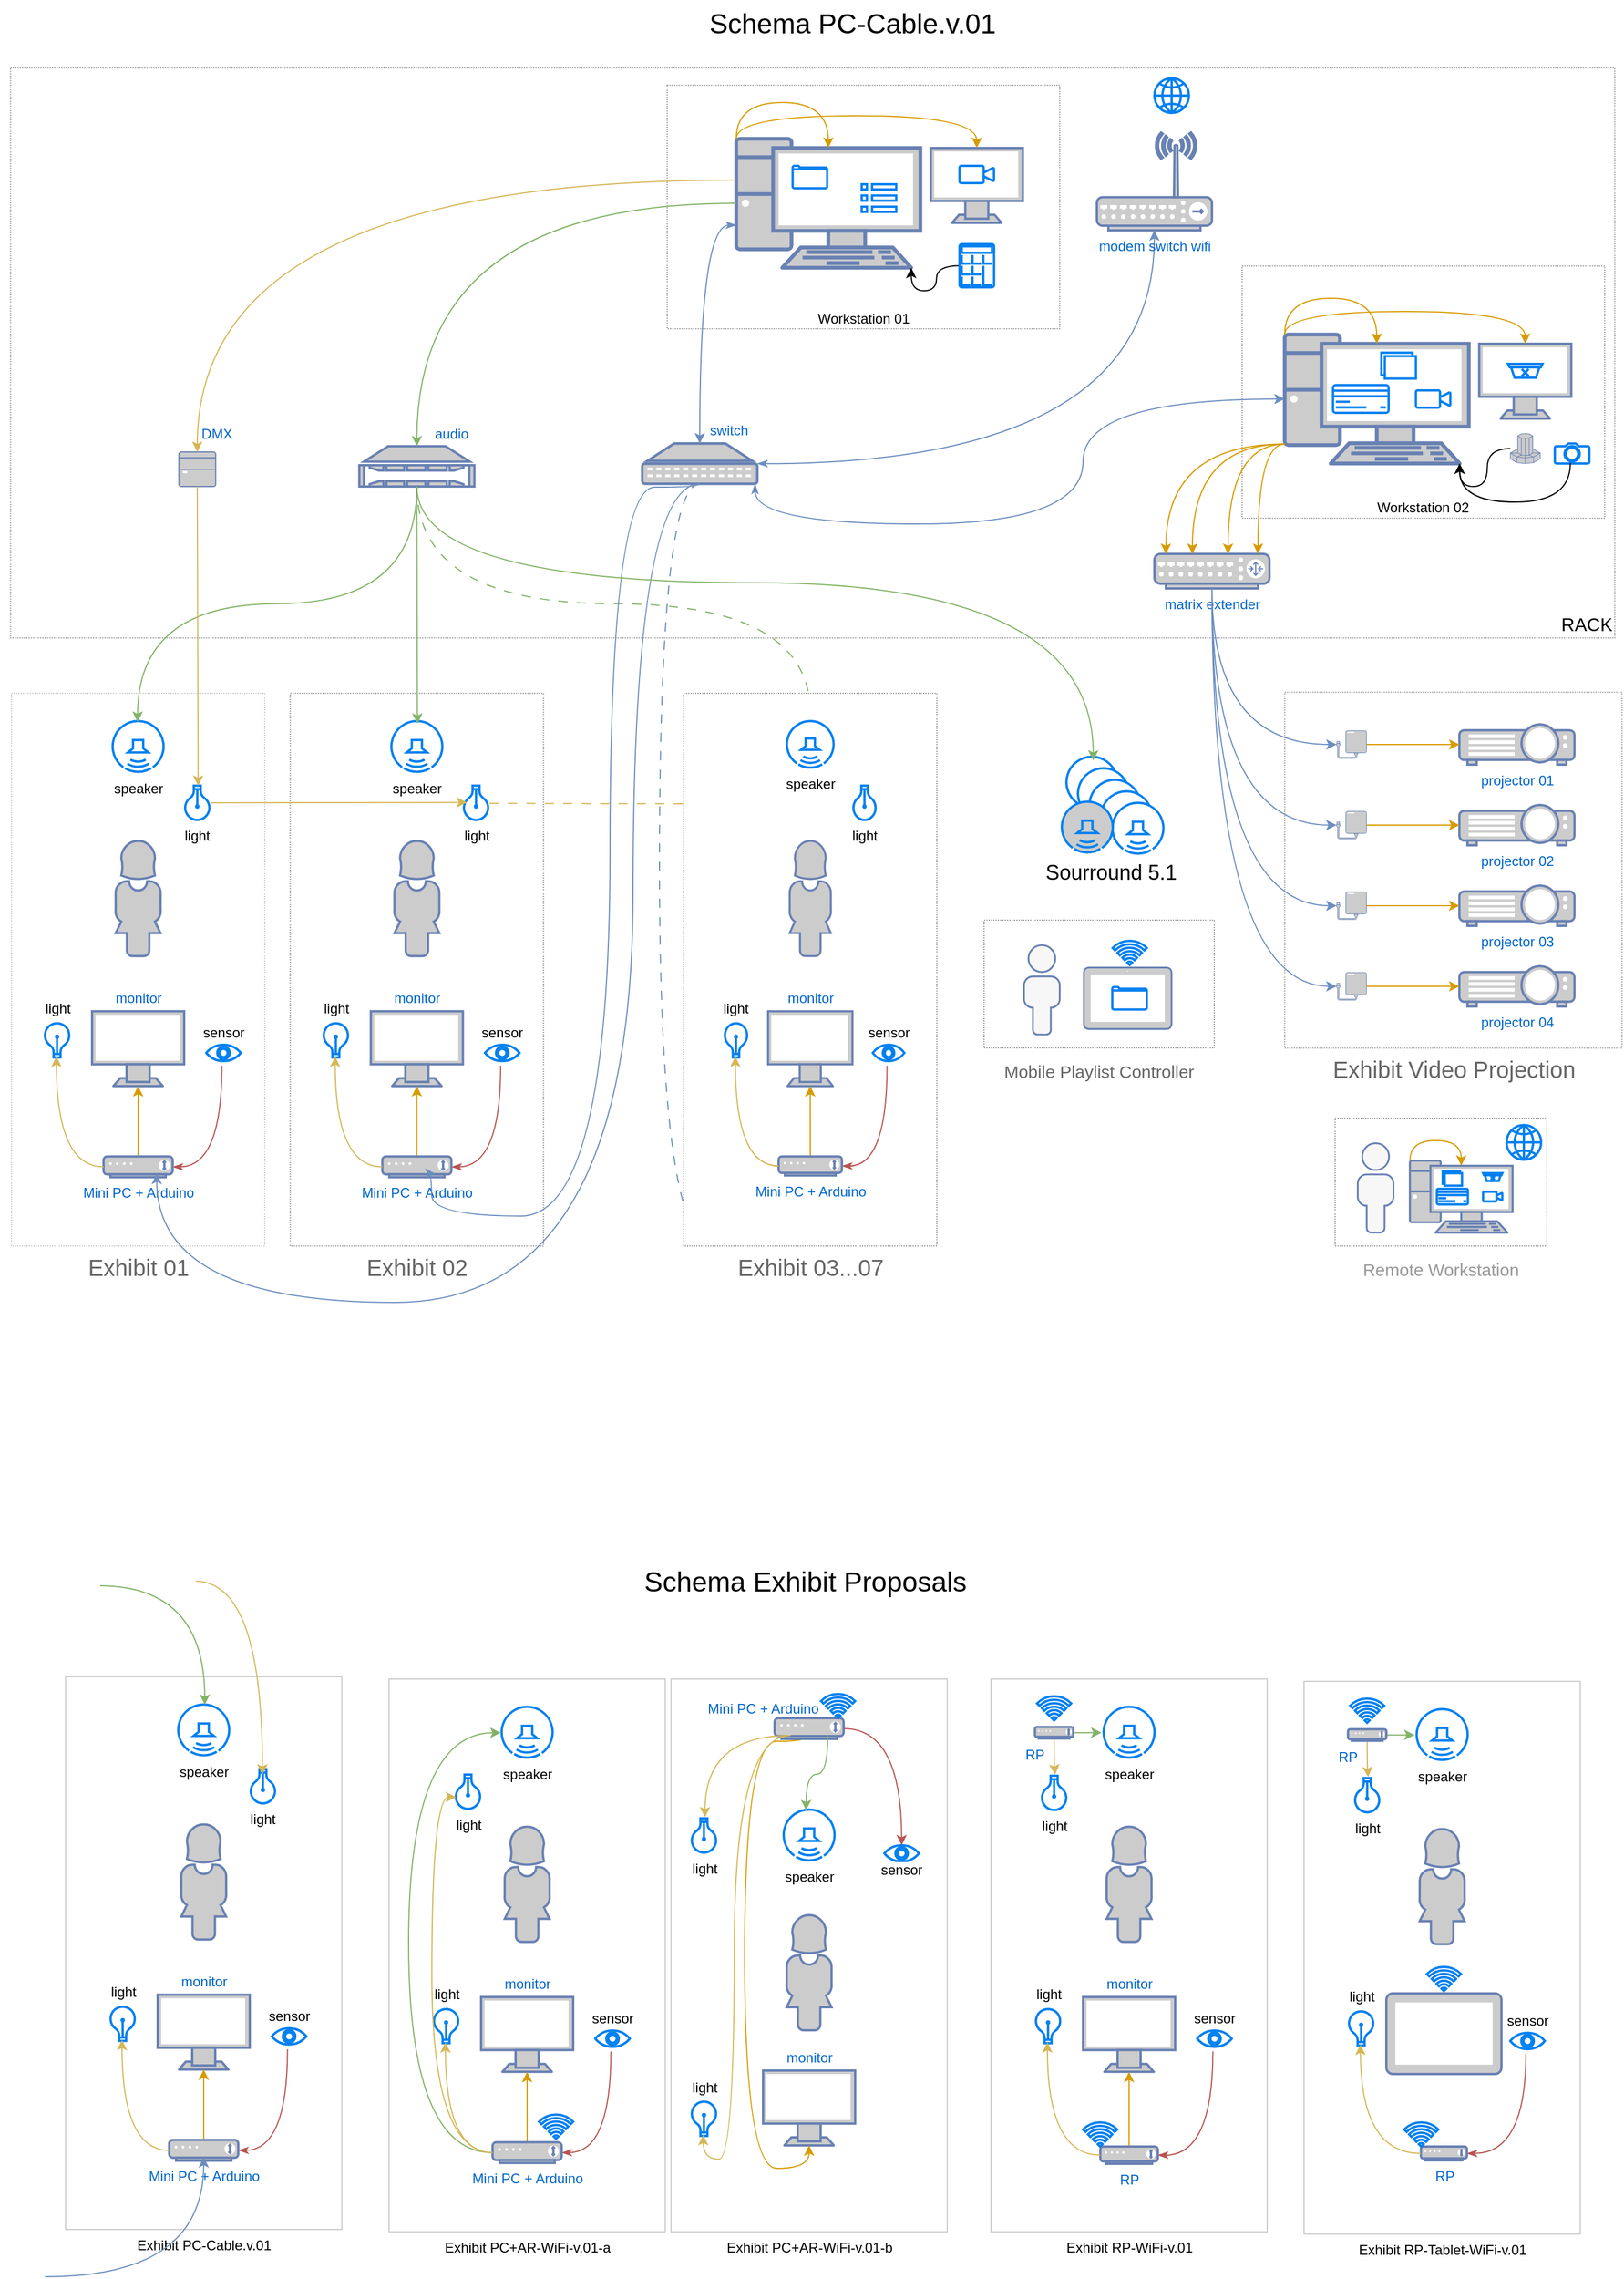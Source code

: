 <mxfile border="50" scale="3" compressed="false" locked="false" version="24.7.17">
  <diagram name="Blank" id="YmL12bMKpDGza6XwsDPr">
    <mxGraphModel dx="7917" dy="2676" grid="0" gridSize="10" guides="1" tooltips="1" connect="1" arrows="1" fold="1" page="1" pageScale="1" pageWidth="1654" pageHeight="1169" background="none" math="1" shadow="0">
      <root>
        <mxCell id="X5NqExCQtvZxIxQ7pmgY-0" />
        <mxCell id="1" parent="X5NqExCQtvZxIxQ7pmgY-0" />
        <mxCell id="7FdL7mPL1FRTRpVb45dd-80" value="Workstation 02" style="rounded=0;whiteSpace=wrap;html=1;container=0;fillColor=none;strokeColor=#999999;dashed=1;dashPattern=1 1;align=center;verticalAlign=bottom;spacingTop=68;" vertex="1" parent="1">
          <mxGeometry x="-2106.8" y="262" width="315" height="219" as="geometry" />
        </mxCell>
        <mxCell id="7FdL7mPL1FRTRpVb45dd-79" value="&lt;font style=&quot;font-size: 16px;&quot;&gt;RACK&lt;/font&gt;" style="rounded=0;whiteSpace=wrap;html=1;fillColor=none;dashed=1;dashPattern=1 1;strokeColor=#999999;verticalAlign=bottom;align=right;" vertex="1" parent="1">
          <mxGeometry x="-3176.8" y="90" width="1393.8" height="495" as="geometry" />
        </mxCell>
        <mxCell id="7FdL7mPL1FRTRpVb45dd-100" value="" style="fontColor=#0066CC;verticalAlign=top;verticalLabelPosition=bottom;labelPosition=center;align=center;html=1;outlineConnect=0;fillColor=#CCCCCC;strokeColor=#6881B3;gradientColor=none;gradientDirection=north;strokeWidth=2;shape=mxgraph.networks.pc;aspect=fixed;points=[[0,0,0,0,0],[0,0.14,0,0,0],[0,0.32,0,0,0],[0,0.5,0,0,0],[0,0.67,0,0,0],[0,0.85,0,0,0],[0.5,0.07,0,0,0],[0.5,1,0,0,0],[0.95,1,0,0,0],[1,0.07,0,0,0],[1,0.5,0,0,0]];" vertex="1" parent="1">
          <mxGeometry x="-2546.3" y="151.48" width="160" height="112" as="geometry" />
        </mxCell>
        <mxCell id="7FdL7mPL1FRTRpVb45dd-81" value="" style="group;fillColor=none;" vertex="1" connectable="0" parent="1">
          <mxGeometry x="-2069.8" y="632.16" width="293" height="342" as="geometry" />
        </mxCell>
        <mxCell id="7FdL7mPL1FRTRpVb45dd-82" value="&lt;span style=&quot;color: rgb(102, 102, 102); font-size: 20px;&quot;&gt;Exhibit Video Projection&lt;/span&gt;" style="verticalLabelPosition=bottom;verticalAlign=top;html=1;shape=mxgraph.basic.rect;fillColor2=none;strokeWidth=1;size=20;indent=5;strokeColor=#999999;dashed=1;dashPattern=1 1;" vertex="1" parent="7FdL7mPL1FRTRpVb45dd-81">
          <mxGeometry width="293" height="309" as="geometry" />
        </mxCell>
        <mxCell id="OchtHD0xJoTMi4IMxRwn-2" value="projector 01" style="fontColor=#0066CC;verticalAlign=top;verticalLabelPosition=bottom;labelPosition=center;align=center;html=1;outlineConnect=0;fillColor=#CCCCCC;strokeColor=#6881B3;gradientColor=none;gradientDirection=north;strokeWidth=2;shape=mxgraph.networks.video_projector;" parent="7FdL7mPL1FRTRpVb45dd-81" vertex="1">
          <mxGeometry x="151.76" y="27.84" width="100" height="35" as="geometry" />
        </mxCell>
        <mxCell id="OchtHD0xJoTMi4IMxRwn-3" value="projector 02" style="fontColor=#0066CC;verticalAlign=top;verticalLabelPosition=bottom;labelPosition=center;align=center;html=1;outlineConnect=0;fillColor=#CCCCCC;strokeColor=#6881B3;gradientColor=none;gradientDirection=north;strokeWidth=2;shape=mxgraph.networks.video_projector;" parent="7FdL7mPL1FRTRpVb45dd-81" vertex="1">
          <mxGeometry x="151.76" y="97.84" width="100" height="35" as="geometry" />
        </mxCell>
        <mxCell id="OchtHD0xJoTMi4IMxRwn-4" value="projector 03" style="fontColor=#0066CC;verticalAlign=top;verticalLabelPosition=bottom;labelPosition=center;align=center;html=1;outlineConnect=0;fillColor=#CCCCCC;strokeColor=#6881B3;gradientColor=none;gradientDirection=north;strokeWidth=2;shape=mxgraph.networks.video_projector;" parent="7FdL7mPL1FRTRpVb45dd-81" vertex="1">
          <mxGeometry x="151.76" y="167.84" width="100" height="35" as="geometry" />
        </mxCell>
        <mxCell id="OchtHD0xJoTMi4IMxRwn-11" style="edgeStyle=entityRelationEdgeStyle;rounded=0;orthogonalLoop=1;jettySize=auto;html=1;entryX=0;entryY=0.5;entryDx=0;entryDy=0;entryPerimeter=0;exitX=0;exitY=0.5;exitDx=0;exitDy=0;exitPerimeter=0;curved=1;fillColor=#ffe6cc;strokeColor=#d79b00;" parent="7FdL7mPL1FRTRpVb45dd-81" source="OchtHD0xJoTMi4IMxRwn-13" target="OchtHD0xJoTMi4IMxRwn-2" edge="1">
          <mxGeometry relative="1" as="geometry">
            <mxPoint x="-59.94" y="-472.16" as="targetPoint" />
            <mxPoint x="-93.94" y="-423.16" as="sourcePoint" />
            <Array as="points">
              <mxPoint x="-100.94" y="-643.16" />
              <mxPoint x="-88.94" y="-565.16" />
              <mxPoint x="-80.94" y="-606.16" />
              <mxPoint x="-91.94" y="-611.16" />
              <mxPoint x="-87.94" y="-534.16" />
              <mxPoint x="-116.94" y="-596.16" />
            </Array>
          </mxGeometry>
        </mxCell>
        <mxCell id="OchtHD0xJoTMi4IMxRwn-13" value="" style="fontColor=#0066CC;verticalAlign=top;verticalLabelPosition=bottom;labelPosition=center;align=center;html=1;outlineConnect=0;fillColor=#CCCCCC;strokeColor=#6881B3;gradientColor=none;gradientDirection=north;strokeWidth=2;shape=mxgraph.networks.external_storage;rotation=-180;" parent="7FdL7mPL1FRTRpVb45dd-81" vertex="1">
          <mxGeometry x="45.06" y="33.34" width="26" height="24" as="geometry" />
        </mxCell>
        <mxCell id="oXk0x4wXGqgigOSxniAA-5" style="edgeStyle=entityRelationEdgeStyle;rounded=0;orthogonalLoop=1;jettySize=auto;html=1;entryX=0;entryY=0.5;entryDx=0;entryDy=0;entryPerimeter=0;curved=1;exitX=0;exitY=0.5;exitDx=0;exitDy=0;exitPerimeter=0;fillColor=#ffe6cc;strokeColor=#d79b00;" parent="7FdL7mPL1FRTRpVb45dd-81" source="S3i4t5G0F9EnCM4qxr6S-1" target="OchtHD0xJoTMi4IMxRwn-3" edge="1">
          <mxGeometry relative="1" as="geometry">
            <mxPoint x="-33.94" y="-455.16" as="targetPoint" />
            <mxPoint x="-242.94" y="-498.16" as="sourcePoint" />
            <Array as="points">
              <mxPoint x="-90.94" y="-617.16" />
              <mxPoint x="-78.94" y="-539.16" />
              <mxPoint x="-70.94" y="-580.16" />
              <mxPoint x="-81.94" y="-585.16" />
              <mxPoint x="-77.94" y="-508.16" />
              <mxPoint x="-106.94" y="-570.16" />
            </Array>
          </mxGeometry>
        </mxCell>
        <mxCell id="oXk0x4wXGqgigOSxniAA-7" style="edgeStyle=entityRelationEdgeStyle;rounded=0;orthogonalLoop=1;jettySize=auto;html=1;entryX=0;entryY=0.5;entryDx=0;entryDy=0;entryPerimeter=0;curved=1;exitX=0;exitY=0.5;exitDx=0;exitDy=0;exitPerimeter=0;fillColor=#ffe6cc;strokeColor=#d79b00;" parent="7FdL7mPL1FRTRpVb45dd-81" source="S3i4t5G0F9EnCM4qxr6S-6" target="OchtHD0xJoTMi4IMxRwn-4" edge="1">
          <mxGeometry relative="1" as="geometry">
            <mxPoint x="-39.94" y="-380.16" as="targetPoint" />
            <mxPoint x="-242.94" y="-494.16" as="sourcePoint" />
            <Array as="points">
              <mxPoint x="-80.94" y="-592.16" />
              <mxPoint x="-68.94" y="-514.16" />
              <mxPoint x="-60.94" y="-555.16" />
              <mxPoint x="-71.94" y="-560.16" />
              <mxPoint x="-67.94" y="-483.16" />
              <mxPoint x="-96.94" y="-545.16" />
            </Array>
          </mxGeometry>
        </mxCell>
        <mxCell id="S3i4t5G0F9EnCM4qxr6S-1" value="" style="fontColor=#0066CC;verticalAlign=top;verticalLabelPosition=bottom;labelPosition=center;align=center;html=1;outlineConnect=0;fillColor=#CCCCCC;strokeColor=#6881B3;gradientColor=none;gradientDirection=north;strokeWidth=2;shape=mxgraph.networks.external_storage;rotation=-180;" parent="7FdL7mPL1FRTRpVb45dd-81" vertex="1">
          <mxGeometry x="45.06" y="103.34" width="26" height="24" as="geometry" />
        </mxCell>
        <mxCell id="S3i4t5G0F9EnCM4qxr6S-6" value="" style="fontColor=#0066CC;verticalAlign=top;verticalLabelPosition=bottom;labelPosition=center;align=center;html=1;outlineConnect=0;fillColor=#CCCCCC;strokeColor=#6881B3;gradientColor=none;gradientDirection=north;strokeWidth=2;shape=mxgraph.networks.external_storage;rotation=-180;" parent="7FdL7mPL1FRTRpVb45dd-81" vertex="1">
          <mxGeometry x="45.06" y="173.34" width="26" height="24" as="geometry" />
        </mxCell>
        <mxCell id="S3i4t5G0F9EnCM4qxr6S-8" value="projector 04" style="fontColor=#0066CC;verticalAlign=top;verticalLabelPosition=bottom;labelPosition=center;align=center;html=1;outlineConnect=0;fillColor=#CCCCCC;strokeColor=#6881B3;gradientColor=none;gradientDirection=north;strokeWidth=2;shape=mxgraph.networks.video_projector;" parent="7FdL7mPL1FRTRpVb45dd-81" vertex="1">
          <mxGeometry x="151.76" y="237.84" width="100" height="35" as="geometry" />
        </mxCell>
        <mxCell id="S3i4t5G0F9EnCM4qxr6S-9" style="edgeStyle=entityRelationEdgeStyle;rounded=0;orthogonalLoop=1;jettySize=auto;html=1;entryX=0;entryY=0.5;entryDx=0;entryDy=0;entryPerimeter=0;curved=1;exitX=0;exitY=0.5;exitDx=0;exitDy=0;exitPerimeter=0;fillColor=#ffe6cc;strokeColor=#d79b00;" parent="7FdL7mPL1FRTRpVb45dd-81" source="S3i4t5G0F9EnCM4qxr6S-10" target="S3i4t5G0F9EnCM4qxr6S-8" edge="1">
          <mxGeometry relative="1" as="geometry">
            <mxPoint x="-39.94" y="-298.16" as="targetPoint" />
            <mxPoint x="-242.94" y="-412.16" as="sourcePoint" />
            <Array as="points">
              <mxPoint x="-80.94" y="-510.16" />
              <mxPoint x="-68.94" y="-432.16" />
              <mxPoint x="-60.94" y="-473.16" />
              <mxPoint x="-71.94" y="-478.16" />
              <mxPoint x="-67.94" y="-401.16" />
              <mxPoint x="-96.94" y="-463.16" />
            </Array>
          </mxGeometry>
        </mxCell>
        <mxCell id="S3i4t5G0F9EnCM4qxr6S-10" value="" style="fontColor=#0066CC;verticalAlign=top;verticalLabelPosition=bottom;labelPosition=center;align=center;html=1;outlineConnect=0;fillColor=#CCCCCC;strokeColor=#6881B3;gradientColor=none;gradientDirection=north;strokeWidth=2;shape=mxgraph.networks.external_storage;rotation=-180;" parent="7FdL7mPL1FRTRpVb45dd-81" vertex="1">
          <mxGeometry x="45.06" y="243.34" width="26" height="24" as="geometry" />
        </mxCell>
        <mxCell id="7FdL7mPL1FRTRpVb45dd-15" value="Workstation 01" style="rounded=0;whiteSpace=wrap;html=1;container=0;fillColor=none;dashed=1;dashPattern=1 1;strokeColor=#999999;verticalAlign=bottom;" vertex="1" parent="1">
          <mxGeometry x="-2606.3" y="105" width="341" height="211.5" as="geometry" />
        </mxCell>
        <mxCell id="OchtHD0xJoTMi4IMxRwn-7" value="" style="fontColor=#0066CC;verticalAlign=top;verticalLabelPosition=bottom;labelPosition=center;align=center;html=1;outlineConnect=0;fillColor=#CCCCCC;strokeColor=#6881B3;gradientColor=none;gradientDirection=north;strokeWidth=2;shape=mxgraph.networks.pc;aspect=fixed;points=[[0,0,0,0,0],[0,0.14,0,0,0],[0,0.32,0,0,0],[0,0.5,0,0,0],[0,0.67,0,0,0],[0,0.85,0,0,0],[0.5,0.07,0,0,0],[0.5,1,0,0,0],[0.95,1,0,0,0],[1,0.07,0,0,0],[1,0.5,0,0,0]];" parent="1" vertex="1">
          <mxGeometry x="-2069.8" y="321.48" width="160" height="112" as="geometry" />
        </mxCell>
        <mxCell id="S3i4t5G0F9EnCM4qxr6S-13" style="edgeStyle=orthogonalEdgeStyle;curved=1;rounded=0;orthogonalLoop=1;jettySize=auto;html=1;entryX=1;entryY=0.5;entryDx=0;entryDy=0;entryPerimeter=0;exitX=0.5;exitY=1;exitDx=0;exitDy=0;exitPerimeter=0;fillColor=#dae8fc;strokeColor=#6c8ebf;" parent="1" source="oXk0x4wXGqgigOSxniAA-4" target="OchtHD0xJoTMi4IMxRwn-13" edge="1">
          <mxGeometry relative="1" as="geometry" />
        </mxCell>
        <mxCell id="oXk0x4wXGqgigOSxniAA-4" value="matrix extender" style="fontColor=#0066CC;verticalAlign=top;verticalLabelPosition=bottom;labelPosition=center;align=center;html=1;outlineConnect=0;fillColor=#CCCCCC;strokeColor=#6881B3;gradientColor=none;gradientDirection=north;strokeWidth=2;shape=mxgraph.networks.router;points=[[0,0.5,0,0,0],[0.1,0,0,0,0],[0.1,1,0,0,0],[0.33,0,0,0,0],[0.5,1,0,0,0],[0.64,0,0,0,0],[0.9,0,0,0,0],[0.9,1,0,0,0],[1,0.5,0,0,0]];" parent="1" vertex="1">
          <mxGeometry x="-2183" y="512" width="100" height="30" as="geometry" />
        </mxCell>
        <mxCell id="7FdL7mPL1FRTRpVb45dd-74" style="edgeStyle=orthogonalEdgeStyle;curved=1;rounded=0;orthogonalLoop=1;jettySize=auto;html=1;startArrow=classicThin;startFill=1;fillColor=#dae8fc;strokeColor=#6c8ebf;" edge="1" parent="1" source="oXk0x4wXGqgigOSxniAA-21" target="7FdL7mPL1FRTRpVb45dd-72">
          <mxGeometry relative="1" as="geometry" />
        </mxCell>
        <mxCell id="oXk0x4wXGqgigOSxniAA-21" value="switch" style="fontColor=#0066CC;verticalAlign=top;verticalLabelPosition=bottom;labelPosition=center;align=center;html=1;outlineConnect=0;fillColor=#CCCCCC;strokeColor=#6881B3;gradientColor=none;gradientDirection=north;strokeWidth=2;shape=mxgraph.networks.patch_panel;spacingTop=-60;spacingLeft=50;" parent="1" vertex="1">
          <mxGeometry x="-2628" y="416.08" width="100" height="35" as="geometry" />
        </mxCell>
        <mxCell id="oXk0x4wXGqgigOSxniAA-30" value="audio" style="fontColor=#0066CC;verticalAlign=top;verticalLabelPosition=bottom;labelPosition=center;align=center;html=1;outlineConnect=0;fillColor=#CCCCCC;strokeColor=#6881B3;gradientColor=none;gradientDirection=north;strokeWidth=2;shape=mxgraph.networks.nas_filer;spacingTop=-60;spacingLeft=60;" parent="1" vertex="1">
          <mxGeometry x="-2873.8" y="418.5" width="100" height="35" as="geometry" />
        </mxCell>
        <mxCell id="oXk0x4wXGqgigOSxniAA-32" value="DMX" style="fontColor=#0066CC;verticalAlign=top;verticalLabelPosition=bottom;labelPosition=center;align=center;html=1;outlineConnect=0;fillColor=#CCCCCC;strokeColor=#6881B3;gradientColor=none;gradientDirection=north;strokeWidth=2;shape=mxgraph.networks.desktop_pc;spacingTop=-60;spacingLeft=34;" parent="1" vertex="1">
          <mxGeometry x="-3030.6" y="423.5" width="32" height="30" as="geometry" />
        </mxCell>
        <mxCell id="oXk0x4wXGqgigOSxniAA-35" value="" style="group" parent="1" vertex="1" connectable="0">
          <mxGeometry x="-3186" y="633" width="240" height="480" as="geometry" />
        </mxCell>
        <mxCell id="oXk0x4wXGqgigOSxniAA-28" value="&lt;font size=&quot;1&quot; color=&quot;#666666&quot; style=&quot;&quot;&gt;&lt;span style=&quot;font-size: 20px;&quot;&gt;Exhibit 01&lt;/span&gt;&lt;/font&gt;" style="verticalLabelPosition=bottom;verticalAlign=top;html=1;shape=mxgraph.basic.rect;fillColor2=none;strokeWidth=1;size=20;indent=5;strokeColor=#CCCCCC;fillColor=none;fontColor=#333333;dashed=1;dashPattern=1 1;" parent="oXk0x4wXGqgigOSxniAA-35" vertex="1">
          <mxGeometry x="10" width="220" height="480" as="geometry" />
        </mxCell>
        <mxCell id="oXk0x4wXGqgigOSxniAA-1" value="monitor" style="fontColor=#0066CC;verticalAlign=top;verticalLabelPosition=bottom;labelPosition=center;align=center;html=1;outlineConnect=0;fillColor=#CCCCCC;strokeColor=#6881B3;gradientColor=none;gradientDirection=north;strokeWidth=2;shape=mxgraph.networks.monitor;spacingTop=-90;" parent="oXk0x4wXGqgigOSxniAA-35" vertex="1">
          <mxGeometry x="80" y="276.16" width="80" height="65" as="geometry" />
        </mxCell>
        <mxCell id="oXk0x4wXGqgigOSxniAA-9" value="light" style="html=1;verticalLabelPosition=bottom;align=center;labelBackgroundColor=#ffffff;verticalAlign=top;strokeWidth=2;strokeColor=#0080F0;shadow=0;dashed=0;shape=mxgraph.ios7.icons.lightbulb;spacingTop=-56;" parent="oXk0x4wXGqgigOSxniAA-35" vertex="1">
          <mxGeometry x="38.2" y="286.57" width="22.8" height="29.7" as="geometry" />
        </mxCell>
        <mxCell id="oXk0x4wXGqgigOSxniAA-10" value="speaker" style="html=1;verticalLabelPosition=bottom;align=center;labelBackgroundColor=#ffffff;verticalAlign=top;strokeWidth=2;strokeColor=#0080F0;shadow=0;dashed=0;shape=mxgraph.ios7.icons.loud;direction=south;aspect=fixed;spacingTop=0;" parent="oXk0x4wXGqgigOSxniAA-35" vertex="1">
          <mxGeometry x="96" y="24" width="48" height="45.27" as="geometry" />
        </mxCell>
        <mxCell id="oXk0x4wXGqgigOSxniAA-16" style="edgeStyle=orthogonalEdgeStyle;rounded=0;orthogonalLoop=1;jettySize=auto;html=1;fillColor=#ffe6cc;strokeColor=#d79b00;" parent="oXk0x4wXGqgigOSxniAA-35" source="oXk0x4wXGqgigOSxniAA-11" target="oXk0x4wXGqgigOSxniAA-1" edge="1">
          <mxGeometry relative="1" as="geometry" />
        </mxCell>
        <mxCell id="oXk0x4wXGqgigOSxniAA-20" style="edgeStyle=orthogonalEdgeStyle;rounded=0;orthogonalLoop=1;jettySize=auto;html=1;curved=1;entryX=0.453;entryY=1.291;entryDx=0;entryDy=0;entryPerimeter=0;endArrow=none;endFill=0;startArrow=classicThin;startFill=1;fillColor=#f8cecc;strokeColor=#b85450;" parent="oXk0x4wXGqgigOSxniAA-35" source="oXk0x4wXGqgigOSxniAA-11" target="oXk0x4wXGqgigOSxniAA-12" edge="1">
          <mxGeometry relative="1" as="geometry">
            <mxPoint x="315.2" y="398.27" as="targetPoint" />
          </mxGeometry>
        </mxCell>
        <mxCell id="oXk0x4wXGqgigOSxniAA-11" value="Mini PC + Arduino" style="fontColor=#0066CC;verticalAlign=top;verticalLabelPosition=bottom;labelPosition=center;align=center;html=1;outlineConnect=0;fillColor=#CCCCCC;strokeColor=#6881B3;gradientColor=none;gradientDirection=north;strokeWidth=2;shape=mxgraph.networks.modem;aspect=fixed;points=[[0,0.5,0,0,0],[0.23,0,0,0,0],[0.23,0.83,0,0,0],[0.5,0,0,0,0],[0.5,0.83,0,0,0],[0.77,0,0,0,0],[0.77,0.83,0,0,0],[1,0.5,0,0,0]];" parent="oXk0x4wXGqgigOSxniAA-35" vertex="1">
          <mxGeometry x="90" y="402.27" width="60" height="18" as="geometry" />
        </mxCell>
        <mxCell id="oXk0x4wXGqgigOSxniAA-12" value="sensor" style="html=1;verticalLabelPosition=bottom;align=center;labelBackgroundColor=#ffffff;verticalAlign=top;strokeWidth=2;strokeColor=#0080F0;shadow=0;dashed=0;shape=mxgraph.ios7.icons.eye;horizontal=1;spacingTop=-38;" parent="oXk0x4wXGqgigOSxniAA-35" vertex="1">
          <mxGeometry x="179.2" y="305.27" width="30" height="14.1" as="geometry" />
        </mxCell>
        <mxCell id="oXk0x4wXGqgigOSxniAA-14" style="edgeStyle=orthogonalEdgeStyle;rounded=0;orthogonalLoop=1;jettySize=auto;html=1;entryX=0.474;entryY=0.973;entryDx=0;entryDy=0;entryPerimeter=0;curved=1;fillColor=#fff2cc;strokeColor=#d6b656;" parent="oXk0x4wXGqgigOSxniAA-35" source="oXk0x4wXGqgigOSxniAA-11" target="oXk0x4wXGqgigOSxniAA-9" edge="1">
          <mxGeometry relative="1" as="geometry" />
        </mxCell>
        <mxCell id="oXk0x4wXGqgigOSxniAA-22" value="" style="fontColor=#0066CC;verticalAlign=top;verticalLabelPosition=bottom;labelPosition=center;align=center;html=1;outlineConnect=0;fillColor=#CCCCCC;strokeColor=#6881B3;gradientColor=none;gradientDirection=north;strokeWidth=2;shape=mxgraph.networks.user_female;" parent="oXk0x4wXGqgigOSxniAA-35" vertex="1">
          <mxGeometry x="100" y="128.27" width="40" height="100" as="geometry" />
        </mxCell>
        <mxCell id="oXk0x4wXGqgigOSxniAA-23" value="light" style="html=1;verticalLabelPosition=bottom;align=center;labelBackgroundColor=#ffffff;verticalAlign=top;strokeWidth=2;strokeColor=#0080F0;shadow=0;dashed=0;shape=mxgraph.ios7.icons.lightbulb;spacingTop=0;direction=west;" parent="oXk0x4wXGqgigOSxniAA-35" vertex="1">
          <mxGeometry x="160" y="80.27" width="22.8" height="29.7" as="geometry" />
        </mxCell>
        <mxCell id="oXk0x4wXGqgigOSxniAA-36" value="" style="group" parent="1" vertex="1" connectable="0">
          <mxGeometry x="-2943.8" y="633" width="240" height="480" as="geometry" />
        </mxCell>
        <mxCell id="oXk0x4wXGqgigOSxniAA-37" value="&lt;span style=&quot;font-size: 20px;&quot;&gt;&lt;font color=&quot;#666666&quot;&gt;Exhibit 02&lt;/font&gt;&lt;/span&gt;" style="verticalLabelPosition=bottom;verticalAlign=top;html=1;shape=mxgraph.basic.rect;fillColor2=none;strokeWidth=1;size=20;indent=5;fillColor=none;fontColor=#333333;strokeColor=#999999;dashed=1;dashPattern=1 1;" parent="oXk0x4wXGqgigOSxniAA-36" vertex="1">
          <mxGeometry x="10" width="220" height="480" as="geometry" />
        </mxCell>
        <mxCell id="oXk0x4wXGqgigOSxniAA-38" value="monitor" style="fontColor=#0066CC;verticalAlign=top;verticalLabelPosition=bottom;labelPosition=center;align=center;html=1;outlineConnect=0;fillColor=#CCCCCC;strokeColor=#6881B3;gradientColor=none;gradientDirection=north;strokeWidth=2;shape=mxgraph.networks.monitor;spacingTop=-90;" parent="oXk0x4wXGqgigOSxniAA-36" vertex="1">
          <mxGeometry x="80" y="276.16" width="80" height="65" as="geometry" />
        </mxCell>
        <mxCell id="oXk0x4wXGqgigOSxniAA-39" value="light" style="html=1;verticalLabelPosition=bottom;align=center;labelBackgroundColor=#ffffff;verticalAlign=top;strokeWidth=2;strokeColor=#0080F0;shadow=0;dashed=0;shape=mxgraph.ios7.icons.lightbulb;spacingTop=-56;" parent="oXk0x4wXGqgigOSxniAA-36" vertex="1">
          <mxGeometry x="38.2" y="286.57" width="22.8" height="29.7" as="geometry" />
        </mxCell>
        <mxCell id="oXk0x4wXGqgigOSxniAA-40" value="speaker" style="html=1;verticalLabelPosition=bottom;align=center;labelBackgroundColor=#ffffff;verticalAlign=top;strokeWidth=2;strokeColor=#0080F0;shadow=0;dashed=0;shape=mxgraph.ios7.icons.loud;direction=south;aspect=fixed;spacingTop=0;" parent="oXk0x4wXGqgigOSxniAA-36" vertex="1">
          <mxGeometry x="96" y="24" width="48" height="45.27" as="geometry" />
        </mxCell>
        <mxCell id="oXk0x4wXGqgigOSxniAA-41" style="edgeStyle=orthogonalEdgeStyle;rounded=0;orthogonalLoop=1;jettySize=auto;html=1;fillColor=#ffe6cc;strokeColor=#d79b00;" parent="oXk0x4wXGqgigOSxniAA-36" source="oXk0x4wXGqgigOSxniAA-43" target="oXk0x4wXGqgigOSxniAA-38" edge="1">
          <mxGeometry relative="1" as="geometry" />
        </mxCell>
        <mxCell id="oXk0x4wXGqgigOSxniAA-42" style="edgeStyle=orthogonalEdgeStyle;rounded=0;orthogonalLoop=1;jettySize=auto;html=1;curved=1;entryX=0.453;entryY=1.291;entryDx=0;entryDy=0;entryPerimeter=0;endArrow=none;endFill=0;startArrow=classicThin;startFill=1;fillColor=#f8cecc;strokeColor=#b85450;" parent="oXk0x4wXGqgigOSxniAA-36" source="oXk0x4wXGqgigOSxniAA-43" target="oXk0x4wXGqgigOSxniAA-44" edge="1">
          <mxGeometry relative="1" as="geometry">
            <mxPoint x="315.2" y="398.27" as="targetPoint" />
          </mxGeometry>
        </mxCell>
        <mxCell id="oXk0x4wXGqgigOSxniAA-43" value="Mini PC + Arduino" style="fontColor=#0066CC;verticalAlign=top;verticalLabelPosition=bottom;labelPosition=center;align=center;html=1;outlineConnect=0;fillColor=#CCCCCC;strokeColor=#6881B3;gradientColor=none;gradientDirection=north;strokeWidth=2;shape=mxgraph.networks.modem;aspect=fixed;points=[[0,0.5,0,0,0],[0.23,0,0,0,0],[0.23,0.83,0,0,0],[0.5,0,0,0,0],[0.5,0.83,0,0,0],[0.77,0,0,0,0],[0.77,0.83,0,0,0],[1,0.5,0,0,0]];" parent="oXk0x4wXGqgigOSxniAA-36" vertex="1">
          <mxGeometry x="90" y="402.27" width="60" height="18" as="geometry" />
        </mxCell>
        <mxCell id="oXk0x4wXGqgigOSxniAA-44" value="sensor" style="html=1;verticalLabelPosition=bottom;align=center;labelBackgroundColor=#ffffff;verticalAlign=top;strokeWidth=2;strokeColor=#0080F0;shadow=0;dashed=0;shape=mxgraph.ios7.icons.eye;horizontal=1;spacingTop=-38;" parent="oXk0x4wXGqgigOSxniAA-36" vertex="1">
          <mxGeometry x="179.2" y="305.27" width="30" height="14.1" as="geometry" />
        </mxCell>
        <mxCell id="oXk0x4wXGqgigOSxniAA-45" style="edgeStyle=orthogonalEdgeStyle;rounded=0;orthogonalLoop=1;jettySize=auto;html=1;entryX=0.474;entryY=0.973;entryDx=0;entryDy=0;entryPerimeter=0;curved=1;fillColor=#fff2cc;strokeColor=#d6b656;" parent="oXk0x4wXGqgigOSxniAA-36" source="oXk0x4wXGqgigOSxniAA-43" target="oXk0x4wXGqgigOSxniAA-39" edge="1">
          <mxGeometry relative="1" as="geometry" />
        </mxCell>
        <mxCell id="oXk0x4wXGqgigOSxniAA-46" value="" style="fontColor=#0066CC;verticalAlign=top;verticalLabelPosition=bottom;labelPosition=center;align=center;html=1;outlineConnect=0;fillColor=#CCCCCC;strokeColor=#6881B3;gradientColor=none;gradientDirection=north;strokeWidth=2;shape=mxgraph.networks.user_female;" parent="oXk0x4wXGqgigOSxniAA-36" vertex="1">
          <mxGeometry x="100" y="128.27" width="40" height="100" as="geometry" />
        </mxCell>
        <mxCell id="oXk0x4wXGqgigOSxniAA-47" value="light" style="html=1;verticalLabelPosition=bottom;align=center;labelBackgroundColor=#ffffff;verticalAlign=top;strokeWidth=2;strokeColor=#0080F0;shadow=0;dashed=0;shape=mxgraph.ios7.icons.lightbulb;spacingTop=0;direction=west;" parent="oXk0x4wXGqgigOSxniAA-36" vertex="1">
          <mxGeometry x="160" y="80.27" width="22.8" height="29.7" as="geometry" />
        </mxCell>
        <mxCell id="oXk0x4wXGqgigOSxniAA-31" style="edgeStyle=orthogonalEdgeStyle;curved=1;rounded=0;orthogonalLoop=1;jettySize=auto;html=1;entryX=0.019;entryY=0.509;entryDx=0;entryDy=0;entryPerimeter=0;exitX=0.5;exitY=1;exitDx=0;exitDy=0;exitPerimeter=0;fillColor=#d5e8d4;strokeColor=#82b366;" parent="1" source="oXk0x4wXGqgigOSxniAA-30" target="oXk0x4wXGqgigOSxniAA-10" edge="1">
          <mxGeometry relative="1" as="geometry" />
        </mxCell>
        <mxCell id="oXk0x4wXGqgigOSxniAA-53" style="edgeStyle=orthogonalEdgeStyle;curved=1;rounded=0;orthogonalLoop=1;jettySize=auto;html=1;entryX=0.053;entryY=0.49;entryDx=0;entryDy=0;entryPerimeter=0;fillColor=#d5e8d4;strokeColor=#82b366;" parent="1" source="oXk0x4wXGqgigOSxniAA-30" target="oXk0x4wXGqgigOSxniAA-40" edge="1">
          <mxGeometry relative="1" as="geometry" />
        </mxCell>
        <mxCell id="oXk0x4wXGqgigOSxniAA-54" style="edgeStyle=orthogonalEdgeStyle;curved=1;rounded=0;orthogonalLoop=1;jettySize=auto;html=1;entryX=0.845;entryY=0.512;entryDx=0;entryDy=0;entryPerimeter=0;fillColor=#fff2cc;strokeColor=#d6b656;" parent="1" source="oXk0x4wXGqgigOSxniAA-23" target="oXk0x4wXGqgigOSxniAA-47" edge="1">
          <mxGeometry relative="1" as="geometry" />
        </mxCell>
        <mxCell id="oXk0x4wXGqgigOSxniAA-67" style="edgeStyle=orthogonalEdgeStyle;curved=1;rounded=0;orthogonalLoop=1;jettySize=auto;html=1;entryX=-0.003;entryY=0.497;entryDx=0;entryDy=0;entryPerimeter=0;exitX=0.5;exitY=1;exitDx=0;exitDy=0;exitPerimeter=0;dashed=1;dashPattern=8 8;fillColor=#d5e8d4;strokeColor=#82b366;" parent="1" source="oXk0x4wXGqgigOSxniAA-30" target="oXk0x4wXGqgigOSxniAA-59" edge="1">
          <mxGeometry relative="1" as="geometry" />
        </mxCell>
        <mxCell id="oXk0x4wXGqgigOSxniAA-74" style="edgeStyle=orthogonalEdgeStyle;curved=1;rounded=0;orthogonalLoop=1;jettySize=auto;html=1;entryX=0.77;entryY=0.83;entryDx=0;entryDy=0;entryPerimeter=0;fillColor=#dae8fc;strokeColor=#6c8ebf;exitX=0.5;exitY=1;exitDx=0;exitDy=0;exitPerimeter=0;" parent="1" source="oXk0x4wXGqgigOSxniAA-21" target="oXk0x4wXGqgigOSxniAA-11" edge="1">
          <mxGeometry relative="1" as="geometry">
            <Array as="points">
              <mxPoint x="-2636" y="451" />
              <mxPoint x="-2636" y="1162" />
              <mxPoint x="-3050" y="1162" />
            </Array>
          </mxGeometry>
        </mxCell>
        <mxCell id="oXk0x4wXGqgigOSxniAA-76" style="edgeStyle=orthogonalEdgeStyle;curved=1;rounded=0;orthogonalLoop=1;jettySize=auto;html=1;entryX=0.23;entryY=0.83;entryDx=0;entryDy=0;entryPerimeter=0;exitX=0.5;exitY=1;exitDx=0;exitDy=0;exitPerimeter=0;dashed=1;dashPattern=8 8;fillColor=#dae8fc;strokeColor=#6c8ebf;" parent="1" source="oXk0x4wXGqgigOSxniAA-21" target="oXk0x4wXGqgigOSxniAA-62" edge="1">
          <mxGeometry relative="1" as="geometry">
            <Array as="points">
              <mxPoint x="-2613" y="451" />
              <mxPoint x="-2613" y="1112" />
              <mxPoint x="-2520" y="1112" />
            </Array>
          </mxGeometry>
        </mxCell>
        <mxCell id="oXk0x4wXGqgigOSxniAA-78" style="edgeStyle=orthogonalEdgeStyle;curved=1;rounded=0;orthogonalLoop=1;jettySize=auto;html=1;dashed=1;dashPattern=8 8;fillColor=#fff2cc;strokeColor=#d6b656;" parent="1" edge="1">
          <mxGeometry relative="1" as="geometry">
            <mxPoint x="-2760.8" y="728.57" as="sourcePoint" />
            <mxPoint x="-2459" y="729" as="targetPoint" />
          </mxGeometry>
        </mxCell>
        <mxCell id="S3i4t5G0F9EnCM4qxr6S-14" style="edgeStyle=orthogonalEdgeStyle;curved=1;rounded=0;orthogonalLoop=1;jettySize=auto;html=1;entryX=1;entryY=0.5;entryDx=0;entryDy=0;entryPerimeter=0;exitX=0.5;exitY=1;exitDx=0;exitDy=0;exitPerimeter=0;fillColor=#dae8fc;strokeColor=#6c8ebf;" parent="1" source="oXk0x4wXGqgigOSxniAA-4" target="S3i4t5G0F9EnCM4qxr6S-1" edge="1">
          <mxGeometry relative="1" as="geometry" />
        </mxCell>
        <mxCell id="S3i4t5G0F9EnCM4qxr6S-15" style="edgeStyle=orthogonalEdgeStyle;curved=1;rounded=0;orthogonalLoop=1;jettySize=auto;html=1;entryX=1;entryY=0.5;entryDx=0;entryDy=0;entryPerimeter=0;exitX=0.5;exitY=1;exitDx=0;exitDy=0;exitPerimeter=0;fillColor=#dae8fc;strokeColor=#6c8ebf;" parent="1" source="oXk0x4wXGqgigOSxniAA-4" target="S3i4t5G0F9EnCM4qxr6S-6" edge="1">
          <mxGeometry relative="1" as="geometry" />
        </mxCell>
        <mxCell id="S3i4t5G0F9EnCM4qxr6S-16" style="edgeStyle=orthogonalEdgeStyle;curved=1;rounded=0;orthogonalLoop=1;jettySize=auto;html=1;entryX=1;entryY=0.5;entryDx=0;entryDy=0;entryPerimeter=0;exitX=0.5;exitY=1;exitDx=0;exitDy=0;exitPerimeter=0;fillColor=#dae8fc;strokeColor=#6c8ebf;" parent="1" source="oXk0x4wXGqgigOSxniAA-4" target="S3i4t5G0F9EnCM4qxr6S-10" edge="1">
          <mxGeometry relative="1" as="geometry" />
        </mxCell>
        <mxCell id="S3i4t5G0F9EnCM4qxr6S-25" style="edgeStyle=orthogonalEdgeStyle;curved=1;rounded=0;orthogonalLoop=1;jettySize=auto;html=1;entryX=0.64;entryY=0;entryDx=0;entryDy=0;entryPerimeter=0;fillColor=#ffe6cc;strokeColor=#d79b00;exitX=0;exitY=0.85;exitDx=0;exitDy=0;exitPerimeter=0;" parent="1" source="OchtHD0xJoTMi4IMxRwn-7" target="oXk0x4wXGqgigOSxniAA-4" edge="1">
          <mxGeometry relative="1" as="geometry">
            <mxPoint x="-2141.8" y="658.92" as="targetPoint" />
          </mxGeometry>
        </mxCell>
        <mxCell id="S3i4t5G0F9EnCM4qxr6S-26" style="edgeStyle=orthogonalEdgeStyle;curved=1;rounded=0;orthogonalLoop=1;jettySize=auto;html=1;entryX=0.33;entryY=0;entryDx=0;entryDy=0;entryPerimeter=0;fillColor=#ffe6cc;strokeColor=#d79b00;exitX=0;exitY=0.85;exitDx=0;exitDy=0;exitPerimeter=0;" parent="1" source="OchtHD0xJoTMi4IMxRwn-7" target="oXk0x4wXGqgigOSxniAA-4" edge="1">
          <mxGeometry relative="1" as="geometry">
            <mxPoint x="-2172.8" y="658.92" as="targetPoint" />
          </mxGeometry>
        </mxCell>
        <mxCell id="S3i4t5G0F9EnCM4qxr6S-27" style="edgeStyle=orthogonalEdgeStyle;curved=1;rounded=0;orthogonalLoop=1;jettySize=auto;html=1;entryX=0.9;entryY=0;entryDx=0;entryDy=0;entryPerimeter=0;fillColor=#ffe6cc;strokeColor=#d79b00;exitX=0;exitY=0.85;exitDx=0;exitDy=0;exitPerimeter=0;" parent="1" source="OchtHD0xJoTMi4IMxRwn-7" target="oXk0x4wXGqgigOSxniAA-4" edge="1">
          <mxGeometry relative="1" as="geometry">
            <mxPoint x="-2115.8" y="658.92" as="targetPoint" />
          </mxGeometry>
        </mxCell>
        <mxCell id="S3i4t5G0F9EnCM4qxr6S-28" style="edgeStyle=orthogonalEdgeStyle;curved=1;rounded=0;orthogonalLoop=1;jettySize=auto;html=1;entryX=0.1;entryY=0;entryDx=0;entryDy=0;entryPerimeter=0;fillColor=#ffe6cc;strokeColor=#d79b00;exitX=0;exitY=0.85;exitDx=0;exitDy=0;exitPerimeter=0;" parent="1" source="OchtHD0xJoTMi4IMxRwn-7" target="oXk0x4wXGqgigOSxniAA-4" edge="1">
          <mxGeometry relative="1" as="geometry">
            <mxPoint x="-2195.8" y="658.92" as="targetPoint" />
          </mxGeometry>
        </mxCell>
        <mxCell id="S3i4t5G0F9EnCM4qxr6S-29" style="edgeStyle=orthogonalEdgeStyle;curved=1;rounded=0;orthogonalLoop=1;jettySize=auto;html=1;entryX=0;entryY=0.5;entryDx=0;entryDy=0;entryPerimeter=0;startArrow=classicThin;startFill=1;fillColor=#dae8fc;strokeColor=#6c8ebf;" parent="1" source="oXk0x4wXGqgigOSxniAA-21" target="OchtHD0xJoTMi4IMxRwn-7" edge="1">
          <mxGeometry relative="1" as="geometry">
            <Array as="points">
              <mxPoint x="-2530" y="486" />
              <mxPoint x="-2245" y="486" />
              <mxPoint x="-2245" y="378" />
            </Array>
          </mxGeometry>
        </mxCell>
        <mxCell id="S3i4t5G0F9EnCM4qxr6S-30" style="edgeStyle=orthogonalEdgeStyle;curved=1;rounded=0;orthogonalLoop=1;jettySize=auto;html=1;entryX=0.465;entryY=0.998;entryDx=0;entryDy=0;entryPerimeter=0;fillColor=#fff2cc;strokeColor=#d6b656;" parent="1" source="oXk0x4wXGqgigOSxniAA-32" target="oXk0x4wXGqgigOSxniAA-23" edge="1">
          <mxGeometry relative="1" as="geometry" />
        </mxCell>
        <mxCell id="S3i4t5G0F9EnCM4qxr6S-32" value="" style="fontColor=#0066CC;verticalAlign=top;verticalLabelPosition=bottom;labelPosition=center;align=center;html=1;outlineConnect=0;fillColor=#CCCCCC;strokeColor=#6881B3;gradientColor=none;gradientDirection=north;strokeWidth=2;shape=mxgraph.networks.monitor;" parent="1" vertex="1">
          <mxGeometry x="-1900.8" y="329.48" width="80" height="65" as="geometry" />
        </mxCell>
        <mxCell id="S3i4t5G0F9EnCM4qxr6S-34" style="edgeStyle=orthogonalEdgeStyle;curved=1;rounded=0;orthogonalLoop=1;jettySize=auto;html=1;entryX=0.77;entryY=0.83;entryDx=0;entryDy=0;entryPerimeter=0;exitX=0.5;exitY=1;exitDx=0;exitDy=0;exitPerimeter=0;fillColor=#dae8fc;strokeColor=#6c8ebf;" parent="1" source="oXk0x4wXGqgigOSxniAA-21" target="oXk0x4wXGqgigOSxniAA-43" edge="1">
          <mxGeometry relative="1" as="geometry">
            <Array as="points">
              <mxPoint x="-2578" y="454" />
              <mxPoint x="-2656" y="454" />
              <mxPoint x="-2656" y="1087" />
              <mxPoint x="-2811" y="1087" />
              <mxPoint x="-2811" y="1050" />
            </Array>
          </mxGeometry>
        </mxCell>
        <mxCell id="S3i4t5G0F9EnCM4qxr6S-43" style="edgeStyle=orthogonalEdgeStyle;curved=1;rounded=0;orthogonalLoop=1;jettySize=auto;html=1;exitX=0;exitY=0;exitDx=0;exitDy=0;exitPerimeter=0;entryX=0.5;entryY=0.07;entryDx=0;entryDy=0;entryPerimeter=0;fillColor=#ffe6cc;strokeColor=#d79b00;" parent="1" source="OchtHD0xJoTMi4IMxRwn-7" target="OchtHD0xJoTMi4IMxRwn-7" edge="1">
          <mxGeometry relative="1" as="geometry">
            <Array as="points">
              <mxPoint x="-2069.8" y="290" />
              <mxPoint x="-1989.8" y="290" />
            </Array>
          </mxGeometry>
        </mxCell>
        <mxCell id="7FdL7mPL1FRTRpVb45dd-1" value="" style="group" vertex="1" connectable="0" parent="1">
          <mxGeometry x="-3129" y="1487" width="240" height="480" as="geometry" />
        </mxCell>
        <mxCell id="7FdL7mPL1FRTRpVb45dd-2" value="Exhibit PC-Cable.v.01" style="verticalLabelPosition=bottom;verticalAlign=top;html=1;shape=mxgraph.basic.rect;fillColor2=none;strokeWidth=1;size=20;indent=5;strokeColor=#CCCCCC;" vertex="1" parent="7FdL7mPL1FRTRpVb45dd-1">
          <mxGeometry width="240" height="480" as="geometry" />
        </mxCell>
        <mxCell id="7FdL7mPL1FRTRpVb45dd-3" value="monitor" style="fontColor=#0066CC;verticalAlign=top;verticalLabelPosition=bottom;labelPosition=center;align=center;html=1;outlineConnect=0;fillColor=#CCCCCC;strokeColor=#6881B3;gradientColor=none;gradientDirection=north;strokeWidth=2;shape=mxgraph.networks.monitor;spacingTop=-90;" vertex="1" parent="7FdL7mPL1FRTRpVb45dd-1">
          <mxGeometry x="80" y="276.16" width="80" height="65" as="geometry" />
        </mxCell>
        <mxCell id="7FdL7mPL1FRTRpVb45dd-4" value="light" style="html=1;verticalLabelPosition=bottom;align=center;labelBackgroundColor=#ffffff;verticalAlign=top;strokeWidth=2;strokeColor=#0080F0;shadow=0;dashed=0;shape=mxgraph.ios7.icons.lightbulb;spacingTop=-56;" vertex="1" parent="7FdL7mPL1FRTRpVb45dd-1">
          <mxGeometry x="38.2" y="286.57" width="22.8" height="29.7" as="geometry" />
        </mxCell>
        <mxCell id="7FdL7mPL1FRTRpVb45dd-5" value="speaker&lt;div&gt;&lt;br&gt;&lt;/div&gt;" style="html=1;verticalLabelPosition=bottom;align=center;labelBackgroundColor=#ffffff;verticalAlign=top;strokeWidth=2;strokeColor=#0080F0;shadow=0;dashed=0;shape=mxgraph.ios7.icons.loud;direction=south;aspect=fixed;spacingTop=0;" vertex="1" parent="7FdL7mPL1FRTRpVb45dd-1">
          <mxGeometry x="96" y="24" width="48" height="45.27" as="geometry" />
        </mxCell>
        <mxCell id="7FdL7mPL1FRTRpVb45dd-6" style="edgeStyle=orthogonalEdgeStyle;rounded=0;orthogonalLoop=1;jettySize=auto;html=1;fillColor=#ffe6cc;strokeColor=#d79b00;" edge="1" parent="7FdL7mPL1FRTRpVb45dd-1" source="7FdL7mPL1FRTRpVb45dd-8" target="7FdL7mPL1FRTRpVb45dd-3">
          <mxGeometry relative="1" as="geometry" />
        </mxCell>
        <mxCell id="7FdL7mPL1FRTRpVb45dd-7" style="edgeStyle=orthogonalEdgeStyle;rounded=0;orthogonalLoop=1;jettySize=auto;html=1;curved=1;entryX=0.453;entryY=1.291;entryDx=0;entryDy=0;entryPerimeter=0;endArrow=none;endFill=0;startArrow=classicThin;startFill=1;fillColor=#f8cecc;strokeColor=#b85450;" edge="1" parent="7FdL7mPL1FRTRpVb45dd-1" source="7FdL7mPL1FRTRpVb45dd-8" target="7FdL7mPL1FRTRpVb45dd-9">
          <mxGeometry relative="1" as="geometry">
            <mxPoint x="315.2" y="398.27" as="targetPoint" />
          </mxGeometry>
        </mxCell>
        <mxCell id="7FdL7mPL1FRTRpVb45dd-8" value="Mini PC + Arduino" style="fontColor=#0066CC;verticalAlign=top;verticalLabelPosition=bottom;labelPosition=center;align=center;html=1;outlineConnect=0;fillColor=#CCCCCC;strokeColor=#6881B3;gradientColor=none;gradientDirection=north;strokeWidth=2;shape=mxgraph.networks.modem;aspect=fixed;points=[[0,0.5,0,0,0],[0.23,0,0,0,0],[0.23,0.83,0,0,0],[0.5,0,0,0,0],[0.5,0.83,0,0,0],[0.77,0,0,0,0],[0.77,0.83,0,0,0],[1,0.5,0,0,0]];" vertex="1" parent="7FdL7mPL1FRTRpVb45dd-1">
          <mxGeometry x="90" y="402.27" width="60" height="18" as="geometry" />
        </mxCell>
        <mxCell id="7FdL7mPL1FRTRpVb45dd-9" value="sensor" style="html=1;verticalLabelPosition=bottom;align=center;labelBackgroundColor=#ffffff;verticalAlign=top;strokeWidth=2;strokeColor=#0080F0;shadow=0;dashed=0;shape=mxgraph.ios7.icons.eye;horizontal=1;spacingTop=-38;" vertex="1" parent="7FdL7mPL1FRTRpVb45dd-1">
          <mxGeometry x="179.2" y="305.27" width="30" height="14.1" as="geometry" />
        </mxCell>
        <mxCell id="7FdL7mPL1FRTRpVb45dd-10" style="edgeStyle=orthogonalEdgeStyle;rounded=0;orthogonalLoop=1;jettySize=auto;html=1;entryX=0.474;entryY=0.973;entryDx=0;entryDy=0;entryPerimeter=0;curved=1;fillColor=#fff2cc;strokeColor=#d6b656;" edge="1" parent="7FdL7mPL1FRTRpVb45dd-1" source="7FdL7mPL1FRTRpVb45dd-8" target="7FdL7mPL1FRTRpVb45dd-4">
          <mxGeometry relative="1" as="geometry" />
        </mxCell>
        <mxCell id="7FdL7mPL1FRTRpVb45dd-11" value="" style="fontColor=#0066CC;verticalAlign=top;verticalLabelPosition=bottom;labelPosition=center;align=center;html=1;outlineConnect=0;fillColor=#CCCCCC;strokeColor=#6881B3;gradientColor=none;gradientDirection=north;strokeWidth=2;shape=mxgraph.networks.user_female;" vertex="1" parent="7FdL7mPL1FRTRpVb45dd-1">
          <mxGeometry x="100" y="128.27" width="40" height="100" as="geometry" />
        </mxCell>
        <mxCell id="7FdL7mPL1FRTRpVb45dd-12" value="light" style="html=1;verticalLabelPosition=bottom;align=center;labelBackgroundColor=#ffffff;verticalAlign=top;strokeWidth=2;strokeColor=#0080F0;shadow=0;dashed=0;shape=mxgraph.ios7.icons.lightbulb;spacingTop=0;direction=west;" vertex="1" parent="7FdL7mPL1FRTRpVb45dd-1">
          <mxGeometry x="160" y="80.27" width="22.8" height="29.7" as="geometry" />
        </mxCell>
        <mxCell id="7FdL7mPL1FRTRpVb45dd-13" value="" style="html=1;verticalLabelPosition=bottom;align=center;labelBackgroundColor=#ffffff;verticalAlign=top;strokeWidth=2;strokeColor=#0080F0;shadow=0;dashed=0;shape=mxgraph.ios7.icons.globe;" vertex="1" parent="1">
          <mxGeometry x="-2183" y="99.0" width="30" height="30" as="geometry" />
        </mxCell>
        <mxCell id="7FdL7mPL1FRTRpVb45dd-39" value="" style="group;fillColor=#e1d5e7;strokeColor=#9673a6;" vertex="1" connectable="0" parent="1">
          <mxGeometry x="-2325" y="1489" width="240" height="480" as="geometry" />
        </mxCell>
        <mxCell id="7FdL7mPL1FRTRpVb45dd-40" value="Exhibit RP-WiFi&lt;span style=&quot;background-color: initial;&quot;&gt;-v.01&lt;/span&gt;" style="verticalLabelPosition=bottom;verticalAlign=top;html=1;shape=mxgraph.basic.rect;fillColor2=none;strokeWidth=1;size=20;indent=5;strokeColor=#CCCCCC;" vertex="1" parent="7FdL7mPL1FRTRpVb45dd-39">
          <mxGeometry width="240" height="480" as="geometry" />
        </mxCell>
        <mxCell id="7FdL7mPL1FRTRpVb45dd-41" value="monitor" style="fontColor=#0066CC;verticalAlign=top;verticalLabelPosition=bottom;labelPosition=center;align=center;html=1;outlineConnect=0;fillColor=#CCCCCC;strokeColor=#6881B3;gradientColor=none;gradientDirection=north;strokeWidth=2;shape=mxgraph.networks.monitor;spacingTop=-90;" vertex="1" parent="7FdL7mPL1FRTRpVb45dd-39">
          <mxGeometry x="80" y="276.16" width="80" height="65" as="geometry" />
        </mxCell>
        <mxCell id="7FdL7mPL1FRTRpVb45dd-42" value="light" style="html=1;verticalLabelPosition=bottom;align=center;labelBackgroundColor=#ffffff;verticalAlign=top;strokeWidth=2;strokeColor=#0080F0;shadow=0;dashed=0;shape=mxgraph.ios7.icons.lightbulb;spacingTop=-56;" vertex="1" parent="7FdL7mPL1FRTRpVb45dd-39">
          <mxGeometry x="38.2" y="286.57" width="22.8" height="29.7" as="geometry" />
        </mxCell>
        <mxCell id="7FdL7mPL1FRTRpVb45dd-43" value="speaker&lt;div&gt;&lt;br&gt;&lt;/div&gt;" style="html=1;verticalLabelPosition=bottom;align=center;labelBackgroundColor=#ffffff;verticalAlign=top;strokeWidth=2;strokeColor=#0080F0;shadow=0;dashed=0;shape=mxgraph.ios7.icons.loud;direction=south;aspect=fixed;spacingTop=0;" vertex="1" parent="7FdL7mPL1FRTRpVb45dd-39">
          <mxGeometry x="96" y="24" width="48" height="45.27" as="geometry" />
        </mxCell>
        <mxCell id="7FdL7mPL1FRTRpVb45dd-44" style="edgeStyle=orthogonalEdgeStyle;rounded=0;orthogonalLoop=1;jettySize=auto;html=1;fillColor=#ffe6cc;strokeColor=#d79b00;" edge="1" parent="7FdL7mPL1FRTRpVb45dd-39" source="7FdL7mPL1FRTRpVb45dd-46" target="7FdL7mPL1FRTRpVb45dd-41">
          <mxGeometry relative="1" as="geometry" />
        </mxCell>
        <mxCell id="7FdL7mPL1FRTRpVb45dd-45" style="edgeStyle=orthogonalEdgeStyle;rounded=0;orthogonalLoop=1;jettySize=auto;html=1;curved=1;entryX=0.453;entryY=1.291;entryDx=0;entryDy=0;entryPerimeter=0;endArrow=none;endFill=0;startArrow=classicThin;startFill=1;fillColor=#f8cecc;strokeColor=#b85450;" edge="1" parent="7FdL7mPL1FRTRpVb45dd-39" source="7FdL7mPL1FRTRpVb45dd-46" target="7FdL7mPL1FRTRpVb45dd-47">
          <mxGeometry relative="1" as="geometry">
            <mxPoint x="315.2" y="398.27" as="targetPoint" />
          </mxGeometry>
        </mxCell>
        <mxCell id="7FdL7mPL1FRTRpVb45dd-46" value="RP" style="fontColor=#0066CC;verticalAlign=top;verticalLabelPosition=bottom;labelPosition=center;align=center;html=1;outlineConnect=0;fillColor=#CCCCCC;strokeColor=#6881B3;gradientColor=none;gradientDirection=north;strokeWidth=2;shape=mxgraph.networks.modem;aspect=fixed;points=[[0,0.5,0,0,0],[0.23,0,0,0,0],[0.23,0.83,0,0,0],[0.5,0,0,0,0],[0.5,0.83,0,0,0],[0.77,0,0,0,0],[0.77,0.83,0,0,0],[1,0.5,0,0,0]];" vertex="1" parent="7FdL7mPL1FRTRpVb45dd-39">
          <mxGeometry x="95" y="406" width="50" height="15" as="geometry" />
        </mxCell>
        <mxCell id="7FdL7mPL1FRTRpVb45dd-47" value="sensor" style="html=1;verticalLabelPosition=bottom;align=center;labelBackgroundColor=#ffffff;verticalAlign=top;strokeWidth=2;strokeColor=#0080F0;shadow=0;dashed=0;shape=mxgraph.ios7.icons.eye;horizontal=1;spacingTop=-38;" vertex="1" parent="7FdL7mPL1FRTRpVb45dd-39">
          <mxGeometry x="179.2" y="305.27" width="30" height="14.1" as="geometry" />
        </mxCell>
        <mxCell id="7FdL7mPL1FRTRpVb45dd-48" style="edgeStyle=orthogonalEdgeStyle;rounded=0;orthogonalLoop=1;jettySize=auto;html=1;entryX=0.474;entryY=0.973;entryDx=0;entryDy=0;entryPerimeter=0;curved=1;fillColor=#fff2cc;strokeColor=#d6b656;" edge="1" parent="7FdL7mPL1FRTRpVb45dd-39" source="7FdL7mPL1FRTRpVb45dd-46" target="7FdL7mPL1FRTRpVb45dd-42">
          <mxGeometry relative="1" as="geometry" />
        </mxCell>
        <mxCell id="7FdL7mPL1FRTRpVb45dd-49" value="" style="fontColor=#0066CC;verticalAlign=top;verticalLabelPosition=bottom;labelPosition=center;align=center;html=1;outlineConnect=0;fillColor=#CCCCCC;strokeColor=#6881B3;gradientColor=none;gradientDirection=north;strokeWidth=2;shape=mxgraph.networks.user_female;" vertex="1" parent="7FdL7mPL1FRTRpVb45dd-39">
          <mxGeometry x="100" y="128.27" width="40" height="100" as="geometry" />
        </mxCell>
        <mxCell id="7FdL7mPL1FRTRpVb45dd-50" value="light" style="html=1;verticalLabelPosition=bottom;align=center;labelBackgroundColor=#ffffff;verticalAlign=top;strokeWidth=2;strokeColor=#0080F0;shadow=0;dashed=0;shape=mxgraph.ios7.icons.lightbulb;spacingTop=0;direction=west;" vertex="1" parent="7FdL7mPL1FRTRpVb45dd-39">
          <mxGeometry x="43.46" y="84.0" width="22.8" height="29.7" as="geometry" />
        </mxCell>
        <mxCell id="7FdL7mPL1FRTRpVb45dd-51" style="edgeStyle=orthogonalEdgeStyle;rounded=0;orthogonalLoop=1;jettySize=auto;html=1;exitX=1;exitY=0.5;exitDx=0;exitDy=0;exitPerimeter=0;curved=1;fillColor=#d5e8d4;strokeColor=#82b366;" edge="1" parent="7FdL7mPL1FRTRpVb45dd-39" source="7FdL7mPL1FRTRpVb45dd-53" target="7FdL7mPL1FRTRpVb45dd-43">
          <mxGeometry relative="1" as="geometry" />
        </mxCell>
        <mxCell id="7FdL7mPL1FRTRpVb45dd-52" style="edgeStyle=orthogonalEdgeStyle;rounded=0;orthogonalLoop=1;jettySize=auto;html=1;entryX=0.459;entryY=1.032;entryDx=0;entryDy=0;entryPerimeter=0;curved=1;fillColor=#fff2cc;strokeColor=#d6b656;" edge="1" parent="7FdL7mPL1FRTRpVb45dd-39" source="7FdL7mPL1FRTRpVb45dd-53" target="7FdL7mPL1FRTRpVb45dd-50">
          <mxGeometry relative="1" as="geometry">
            <mxPoint x="100" y="421" as="sourcePoint" />
            <mxPoint x="59" y="325" as="targetPoint" />
          </mxGeometry>
        </mxCell>
        <mxCell id="7FdL7mPL1FRTRpVb45dd-53" value="RP" style="fontColor=#0066CC;verticalAlign=top;verticalLabelPosition=bottom;labelPosition=center;align=left;html=1;outlineConnect=0;fillColor=#CCCCCC;strokeColor=#6881B3;gradientColor=none;gradientDirection=north;strokeWidth=2;shape=mxgraph.networks.modem;aspect=fixed;points=[[0,0.5,0,0,0],[0.23,0,0,0,0],[0.23,0.83,0,0,0],[0.5,0,0,0,0],[0.5,0.83,0,0,0],[0.77,0,0,0,0],[0.77,0.83,0,0,0],[1,0.5,0,0,0]];spacingLeft=-10;" vertex="1" parent="7FdL7mPL1FRTRpVb45dd-39">
          <mxGeometry x="38.2" y="41.63" width="33.33" height="10" as="geometry" />
        </mxCell>
        <mxCell id="7FdL7mPL1FRTRpVb45dd-59" value="" style="html=1;verticalLabelPosition=bottom;align=center;labelBackgroundColor=#ffffff;verticalAlign=top;strokeWidth=2;strokeColor=#0080F0;shadow=0;dashed=0;shape=mxgraph.ios7.icons.wifi;pointerEvents=1" vertex="1" parent="7FdL7mPL1FRTRpVb45dd-39">
          <mxGeometry x="80" y="385" width="29.7" height="21" as="geometry" />
        </mxCell>
        <mxCell id="7FdL7mPL1FRTRpVb45dd-60" value="" style="html=1;verticalLabelPosition=bottom;align=center;labelBackgroundColor=#ffffff;verticalAlign=top;strokeWidth=2;strokeColor=#0080F0;shadow=0;dashed=0;shape=mxgraph.ios7.icons.wifi;pointerEvents=1" vertex="1" parent="7FdL7mPL1FRTRpVb45dd-39">
          <mxGeometry x="40.01" y="15" width="29.7" height="21" as="geometry" />
        </mxCell>
        <mxCell id="7FdL7mPL1FRTRpVb45dd-56" style="edgeStyle=orthogonalEdgeStyle;curved=1;rounded=0;orthogonalLoop=1;jettySize=auto;html=1;entryX=0.007;entryY=0.481;entryDx=0;entryDy=0;entryPerimeter=0;fillColor=#d5e8d4;strokeColor=#82b366;" edge="1" parent="1" target="7FdL7mPL1FRTRpVb45dd-5">
          <mxGeometry relative="1" as="geometry">
            <mxPoint x="-3099" y="1408" as="sourcePoint" />
            <mxPoint x="-3105" y="1620" as="targetPoint" />
          </mxGeometry>
        </mxCell>
        <mxCell id="7FdL7mPL1FRTRpVb45dd-57" style="edgeStyle=orthogonalEdgeStyle;curved=1;rounded=0;orthogonalLoop=1;jettySize=auto;html=1;entryX=0.518;entryY=0.841;entryDx=0;entryDy=0;entryPerimeter=0;fillColor=#fff2cc;strokeColor=#d6b656;" edge="1" parent="1" target="7FdL7mPL1FRTRpVb45dd-12">
          <mxGeometry relative="1" as="geometry">
            <mxPoint x="-3016" y="1404" as="sourcePoint" />
            <mxPoint x="-2908" y="1482" as="targetPoint" />
          </mxGeometry>
        </mxCell>
        <mxCell id="7FdL7mPL1FRTRpVb45dd-58" style="edgeStyle=orthogonalEdgeStyle;curved=1;rounded=0;orthogonalLoop=1;jettySize=auto;html=1;entryX=0.5;entryY=0.83;entryDx=0;entryDy=0;entryPerimeter=0;fillColor=#dae8fc;strokeColor=#6c8ebf;" edge="1" parent="1" target="7FdL7mPL1FRTRpVb45dd-8">
          <mxGeometry relative="1" as="geometry">
            <mxPoint x="-3147" y="2008" as="sourcePoint" />
            <mxPoint x="-2931" y="2135" as="targetPoint" />
          </mxGeometry>
        </mxCell>
        <mxCell id="oXk0x4wXGqgigOSxniAA-81" style="edgeStyle=orthogonalEdgeStyle;curved=1;rounded=0;orthogonalLoop=1;jettySize=auto;html=1;fillColor=#d5e8d4;strokeColor=#82b366;" parent="1" source="7FdL7mPL1FRTRpVb45dd-100" target="oXk0x4wXGqgigOSxniAA-30" edge="1">
          <mxGeometry relative="1" as="geometry" />
        </mxCell>
        <mxCell id="oXk0x4wXGqgigOSxniAA-82" style="edgeStyle=orthogonalEdgeStyle;curved=1;rounded=0;orthogonalLoop=1;jettySize=auto;html=1;startArrow=classicThin;startFill=1;fillColor=#dae8fc;strokeColor=#6c8ebf;exitX=0;exitY=0.67;exitDx=0;exitDy=0;exitPerimeter=0;" parent="1" source="7FdL7mPL1FRTRpVb45dd-100" target="oXk0x4wXGqgigOSxniAA-21" edge="1">
          <mxGeometry relative="1" as="geometry" />
        </mxCell>
        <mxCell id="oXk0x4wXGqgigOSxniAA-80" style="edgeStyle=orthogonalEdgeStyle;curved=1;rounded=0;orthogonalLoop=1;jettySize=auto;html=1;entryX=0.5;entryY=0;entryDx=0;entryDy=0;entryPerimeter=0;exitX=0;exitY=0.32;exitDx=0;exitDy=0;exitPerimeter=0;fillColor=#fff2cc;strokeColor=#d6b656;" parent="1" source="7FdL7mPL1FRTRpVb45dd-100" target="oXk0x4wXGqgigOSxniAA-32" edge="1">
          <mxGeometry relative="1" as="geometry" />
        </mxCell>
        <mxCell id="7FdL7mPL1FRTRpVb45dd-66" value="" style="html=1;verticalLabelPosition=bottom;align=center;labelBackgroundColor=#ffffff;verticalAlign=top;strokeWidth=2;strokeColor=#0080F0;shadow=0;dashed=0;shape=mxgraph.ios7.icons.camera;" vertex="1" parent="1">
          <mxGeometry x="-1835.1" y="416.08" width="30" height="17.4" as="geometry" />
        </mxCell>
        <mxCell id="7FdL7mPL1FRTRpVb45dd-67" value="" style="html=1;verticalLabelPosition=bottom;align=center;labelBackgroundColor=#ffffff;verticalAlign=top;strokeWidth=2;strokeColor=#0080F0;shadow=0;dashed=0;shape=mxgraph.ios7.icons.credit_card;" vertex="1" parent="1">
          <mxGeometry x="-2027.8" y="365.41" width="48.3" height="24.15" as="geometry" />
        </mxCell>
        <mxCell id="7FdL7mPL1FRTRpVb45dd-68" value="" style="html=1;verticalLabelPosition=bottom;align=center;labelBackgroundColor=#ffffff;verticalAlign=top;strokeWidth=2;strokeColor=#0080F0;shadow=0;dashed=0;shape=mxgraph.ios7.icons.video_conversation;" vertex="1" parent="1">
          <mxGeometry x="-1955.8" y="369.98" width="30" height="15" as="geometry" />
        </mxCell>
        <mxCell id="7FdL7mPL1FRTRpVb45dd-18" style="edgeStyle=orthogonalEdgeStyle;rounded=0;orthogonalLoop=1;jettySize=auto;html=1;curved=1;entryX=0.95;entryY=1;entryDx=0;entryDy=0;entryPerimeter=0;" edge="1" parent="1" source="7FdL7mPL1FRTRpVb45dd-16" target="7FdL7mPL1FRTRpVb45dd-100">
          <mxGeometry relative="1" as="geometry" />
        </mxCell>
        <mxCell id="7FdL7mPL1FRTRpVb45dd-72" value="modem switch&amp;nbsp;&lt;span style=&quot;background-color: initial;&quot;&gt;wifi&lt;/span&gt;" style="fontColor=#0066CC;verticalAlign=top;verticalLabelPosition=bottom;labelPosition=center;align=center;html=1;outlineConnect=0;fillColor=#CCCCCC;strokeColor=#6881B3;gradientColor=none;gradientDirection=north;strokeWidth=2;shape=mxgraph.networks.wireless_hub;" vertex="1" parent="1">
          <mxGeometry x="-2233" y="146" width="100" height="85" as="geometry" />
        </mxCell>
        <mxCell id="7FdL7mPL1FRTRpVb45dd-75" value="" style="fontColor=#0066CC;verticalAlign=top;verticalLabelPosition=bottom;labelPosition=center;align=center;html=1;outlineConnect=0;fillColor=#CCCCCC;strokeColor=#6881B3;gradientColor=none;gradientDirection=north;strokeWidth=2;shape=mxgraph.networks.supercomputer;" vertex="1" parent="1">
          <mxGeometry x="-1873.8" y="407.48" width="26" height="26" as="geometry" />
        </mxCell>
        <mxCell id="7FdL7mPL1FRTRpVb45dd-76" style="edgeStyle=orthogonalEdgeStyle;curved=1;rounded=0;orthogonalLoop=1;jettySize=auto;html=1;entryX=0.95;entryY=1;entryDx=0;entryDy=0;entryPerimeter=0;" edge="1" parent="1" source="7FdL7mPL1FRTRpVb45dd-75" target="OchtHD0xJoTMi4IMxRwn-7">
          <mxGeometry relative="1" as="geometry" />
        </mxCell>
        <mxCell id="7FdL7mPL1FRTRpVb45dd-94" style="edgeStyle=orthogonalEdgeStyle;curved=1;rounded=0;orthogonalLoop=1;jettySize=auto;html=1;exitX=0;exitY=0;exitDx=0;exitDy=0;exitPerimeter=0;entryX=0.5;entryY=0;entryDx=0;entryDy=0;entryPerimeter=0;fillColor=#ffe6cc;strokeColor=#d79b00;" edge="1" parent="1" source="OchtHD0xJoTMi4IMxRwn-7" target="S3i4t5G0F9EnCM4qxr6S-32">
          <mxGeometry relative="1" as="geometry">
            <mxPoint x="-2059.8" y="331" as="sourcePoint" />
            <mxPoint x="-1979.8" y="339" as="targetPoint" />
          </mxGeometry>
        </mxCell>
        <mxCell id="7FdL7mPL1FRTRpVb45dd-101" value="" style="fontColor=#0066CC;verticalAlign=top;verticalLabelPosition=bottom;labelPosition=center;align=center;html=1;outlineConnect=0;fillColor=#CCCCCC;strokeColor=#6881B3;gradientColor=none;gradientDirection=north;strokeWidth=2;shape=mxgraph.networks.monitor;" vertex="1" parent="1">
          <mxGeometry x="-2377.3" y="159.48" width="80" height="65" as="geometry" />
        </mxCell>
        <mxCell id="7FdL7mPL1FRTRpVb45dd-102" style="edgeStyle=orthogonalEdgeStyle;curved=1;rounded=0;orthogonalLoop=1;jettySize=auto;html=1;exitX=0;exitY=0;exitDx=0;exitDy=0;exitPerimeter=0;entryX=0.5;entryY=0.07;entryDx=0;entryDy=0;entryPerimeter=0;fillColor=#ffe6cc;strokeColor=#d79b00;" edge="1" parent="1" source="7FdL7mPL1FRTRpVb45dd-100" target="7FdL7mPL1FRTRpVb45dd-100">
          <mxGeometry relative="1" as="geometry">
            <Array as="points">
              <mxPoint x="-2546.3" y="120" />
              <mxPoint x="-2466.3" y="120" />
            </Array>
          </mxGeometry>
        </mxCell>
        <mxCell id="7FdL7mPL1FRTRpVb45dd-103" style="edgeStyle=orthogonalEdgeStyle;curved=1;rounded=0;orthogonalLoop=1;jettySize=auto;html=1;exitX=0;exitY=0;exitDx=0;exitDy=0;exitPerimeter=0;entryX=0.5;entryY=0;entryDx=0;entryDy=0;entryPerimeter=0;fillColor=#ffe6cc;strokeColor=#d79b00;" edge="1" parent="1" source="7FdL7mPL1FRTRpVb45dd-100" target="7FdL7mPL1FRTRpVb45dd-101">
          <mxGeometry relative="1" as="geometry">
            <mxPoint x="-2536.3" y="161" as="sourcePoint" />
            <mxPoint x="-2456.3" y="169" as="targetPoint" />
          </mxGeometry>
        </mxCell>
        <mxCell id="7FdL7mPL1FRTRpVb45dd-69" value="" style="html=1;verticalLabelPosition=bottom;align=center;labelBackgroundColor=#ffffff;verticalAlign=top;strokeWidth=2;strokeColor=#0080F0;shadow=0;dashed=0;shape=mxgraph.ios7.icons.folder;container=0;" vertex="1" parent="1">
          <mxGeometry x="-2497.3" y="175" width="30" height="19.5" as="geometry" />
        </mxCell>
        <mxCell id="7FdL7mPL1FRTRpVb45dd-64" value="" style="html=1;verticalLabelPosition=bottom;align=center;labelBackgroundColor=#ffffff;verticalAlign=top;strokeWidth=2;strokeColor=#0080F0;shadow=0;dashed=0;shape=mxgraph.ios7.icons.preferences;pointerEvents=1;container=0;" vertex="1" parent="1">
          <mxGeometry x="-2437.3" y="191" width="30" height="24" as="geometry" />
        </mxCell>
        <mxCell id="7FdL7mPL1FRTRpVb45dd-71" value="" style="html=1;verticalLabelPosition=bottom;align=center;labelBackgroundColor=#ffffff;verticalAlign=top;strokeWidth=2;strokeColor=#0080F0;shadow=0;dashed=0;shape=mxgraph.ios7.icons.video_conversation;" vertex="1" parent="1">
          <mxGeometry x="-2352.3" y="175" width="30" height="15" as="geometry" />
        </mxCell>
        <mxCell id="7FdL7mPL1FRTRpVb45dd-16" value="" style="html=1;verticalLabelPosition=bottom;align=center;labelBackgroundColor=#ffffff;verticalAlign=top;strokeWidth=2;strokeColor=#0080F0;shadow=0;dashed=0;shape=mxgraph.ios7.icons.calculator;aspect=fixed;container=0;" vertex="1" parent="1">
          <mxGeometry x="-2352.3" y="243" width="30" height="37.5" as="geometry" />
        </mxCell>
        <mxCell id="7FdL7mPL1FRTRpVb45dd-104" style="edgeStyle=orthogonalEdgeStyle;curved=1;rounded=0;orthogonalLoop=1;jettySize=auto;html=1;entryX=0.95;entryY=1;entryDx=0;entryDy=0;entryPerimeter=0;exitX=0.449;exitY=0.982;exitDx=0;exitDy=0;exitPerimeter=0;" edge="1" parent="1" source="7FdL7mPL1FRTRpVb45dd-66" target="OchtHD0xJoTMi4IMxRwn-7">
          <mxGeometry relative="1" as="geometry">
            <mxPoint x="-1863.8" y="431" as="sourcePoint" />
            <mxPoint x="-1907.8" y="443" as="targetPoint" />
            <Array as="points">
              <mxPoint x="-1821.8" y="467" />
              <mxPoint x="-1917.8" y="467" />
            </Array>
          </mxGeometry>
        </mxCell>
        <mxCell id="7FdL7mPL1FRTRpVb45dd-105" value="" style="html=1;verticalLabelPosition=bottom;align=center;labelBackgroundColor=#ffffff;verticalAlign=top;strokeWidth=2;strokeColor=#0080F0;shadow=0;dashed=0;shape=mxgraph.ios7.icons.folders_2;" vertex="1" parent="1">
          <mxGeometry x="-1985.8" y="337.25" width="30" height="22.5" as="geometry" />
        </mxCell>
        <mxCell id="7FdL7mPL1FRTRpVb45dd-106" value="" style="html=1;verticalLabelPosition=bottom;align=center;labelBackgroundColor=#ffffff;verticalAlign=top;strokeWidth=2;strokeColor=#0080F0;shadow=0;dashed=0;shape=mxgraph.ios7.icons.basket_cancel;" vertex="1" parent="1">
          <mxGeometry x="-1875.8" y="347" width="30" height="12" as="geometry" />
        </mxCell>
        <mxCell id="7FdL7mPL1FRTRpVb45dd-108" value="" style="group" vertex="1" connectable="0" parent="1">
          <mxGeometry x="-2603" y="1489" width="240" height="480" as="geometry" />
        </mxCell>
        <mxCell id="7FdL7mPL1FRTRpVb45dd-109" value="Exhibit PC+AR-WiFi-v.01-b" style="verticalLabelPosition=bottom;verticalAlign=top;html=1;shape=mxgraph.basic.rect;fillColor2=none;strokeWidth=1;size=20;indent=5;strokeColor=#CCCCCC;" vertex="1" parent="7FdL7mPL1FRTRpVb45dd-108">
          <mxGeometry width="240" height="480" as="geometry" />
        </mxCell>
        <mxCell id="7FdL7mPL1FRTRpVb45dd-110" value="monitor" style="fontColor=#0066CC;verticalAlign=top;verticalLabelPosition=bottom;labelPosition=center;align=center;html=1;outlineConnect=0;fillColor=#CCCCCC;strokeColor=#6881B3;gradientColor=none;gradientDirection=north;strokeWidth=2;shape=mxgraph.networks.monitor;spacingTop=-90;" vertex="1" parent="7FdL7mPL1FRTRpVb45dd-108">
          <mxGeometry x="80" y="340" width="80" height="65" as="geometry" />
        </mxCell>
        <mxCell id="7FdL7mPL1FRTRpVb45dd-111" value="light" style="html=1;verticalLabelPosition=bottom;align=center;labelBackgroundColor=#ffffff;verticalAlign=top;strokeWidth=2;strokeColor=#0080F0;shadow=0;dashed=0;shape=mxgraph.ios7.icons.lightbulb;spacingTop=-56;" vertex="1" parent="7FdL7mPL1FRTRpVb45dd-108">
          <mxGeometry x="17.21" y="367.0" width="22.8" height="29.7" as="geometry" />
        </mxCell>
        <mxCell id="7FdL7mPL1FRTRpVb45dd-113" style="edgeStyle=orthogonalEdgeStyle;rounded=0;orthogonalLoop=1;jettySize=auto;html=1;curved=1;entryX=0.5;entryY=1;entryDx=0;entryDy=0;entryPerimeter=0;exitX=0.5;exitY=0.83;exitDx=0;exitDy=0;exitPerimeter=0;fillColor=#ffe6cc;strokeColor=#d79b00;" edge="1" parent="7FdL7mPL1FRTRpVb45dd-108" source="7FdL7mPL1FRTRpVb45dd-115" target="7FdL7mPL1FRTRpVb45dd-110">
          <mxGeometry relative="1" as="geometry">
            <Array as="points">
              <mxPoint x="64" y="54" />
              <mxPoint x="64" y="425" />
              <mxPoint x="120" y="425" />
            </Array>
          </mxGeometry>
        </mxCell>
        <mxCell id="7FdL7mPL1FRTRpVb45dd-115" value="Mini PC + Arduino" style="fontColor=#0066CC;verticalAlign=top;verticalLabelPosition=bottom;labelPosition=center;align=left;html=1;outlineConnect=0;fillColor=#CCCCCC;strokeColor=#6881B3;gradientColor=none;gradientDirection=north;strokeWidth=2;shape=mxgraph.networks.modem;aspect=fixed;points=[[0,0.5,0,0,0],[0.23,0,0,0,0],[0.23,0.83,0,0,0],[0.5,0,0,0,0],[0.5,0.83,0,0,0],[0.77,0,0,0,0],[0.77,0.83,0,0,0],[1,0.5,0,0,0]];spacingLeft=-60;spacingTop=-40;" vertex="1" parent="7FdL7mPL1FRTRpVb45dd-108">
          <mxGeometry x="90" y="34" width="60" height="18" as="geometry" />
        </mxCell>
        <mxCell id="7FdL7mPL1FRTRpVb45dd-116" value="sensor" style="html=1;verticalLabelPosition=bottom;align=center;labelBackgroundColor=#ffffff;verticalAlign=middle;strokeWidth=2;strokeColor=#0080F0;shadow=0;dashed=0;shape=mxgraph.ios7.icons.eye;horizontal=1;spacingTop=0;" vertex="1" parent="7FdL7mPL1FRTRpVb45dd-108">
          <mxGeometry x="185.4" y="144.38" width="30" height="14.1" as="geometry" />
        </mxCell>
        <mxCell id="7FdL7mPL1FRTRpVb45dd-117" style="edgeStyle=orthogonalEdgeStyle;rounded=0;orthogonalLoop=1;jettySize=auto;html=1;entryX=0.474;entryY=0.973;entryDx=0;entryDy=0;entryPerimeter=0;curved=1;exitX=0.23;exitY=0.83;exitDx=0;exitDy=0;exitPerimeter=0;fillColor=#fff2cc;strokeColor=#d6b656;" edge="1" parent="7FdL7mPL1FRTRpVb45dd-108" source="7FdL7mPL1FRTRpVb45dd-115" target="7FdL7mPL1FRTRpVb45dd-111">
          <mxGeometry relative="1" as="geometry">
            <Array as="points">
              <mxPoint x="55" y="49" />
              <mxPoint x="55" y="417" />
              <mxPoint x="28" y="417" />
            </Array>
          </mxGeometry>
        </mxCell>
        <mxCell id="7FdL7mPL1FRTRpVb45dd-118" value="" style="fontColor=#0066CC;verticalAlign=top;verticalLabelPosition=bottom;labelPosition=center;align=center;html=1;outlineConnect=0;fillColor=#CCCCCC;strokeColor=#6881B3;gradientColor=none;gradientDirection=north;strokeWidth=2;shape=mxgraph.networks.user_female;" vertex="1" parent="7FdL7mPL1FRTRpVb45dd-108">
          <mxGeometry x="100" y="205.0" width="40" height="100" as="geometry" />
        </mxCell>
        <mxCell id="7FdL7mPL1FRTRpVb45dd-119" value="light" style="html=1;verticalLabelPosition=bottom;align=center;labelBackgroundColor=#ffffff;verticalAlign=top;strokeWidth=2;strokeColor=#0080F0;shadow=0;dashed=0;shape=mxgraph.ios7.icons.lightbulb;spacingTop=0;direction=west;" vertex="1" parent="7FdL7mPL1FRTRpVb45dd-108">
          <mxGeometry x="17.21" y="121.0" width="22.8" height="29.7" as="geometry" />
        </mxCell>
        <mxCell id="7FdL7mPL1FRTRpVb45dd-121" style="edgeStyle=orthogonalEdgeStyle;rounded=0;orthogonalLoop=1;jettySize=auto;html=1;entryX=0.459;entryY=1.032;entryDx=0;entryDy=0;entryPerimeter=0;curved=1;exitX=0.23;exitY=0.83;exitDx=0;exitDy=0;exitPerimeter=0;fillColor=#fff2cc;strokeColor=#d6b656;" edge="1" parent="7FdL7mPL1FRTRpVb45dd-108" source="7FdL7mPL1FRTRpVb45dd-115" target="7FdL7mPL1FRTRpVb45dd-119">
          <mxGeometry relative="1" as="geometry">
            <mxPoint x="54.837" y="51.63" as="sourcePoint" />
            <mxPoint x="59" y="325" as="targetPoint" />
          </mxGeometry>
        </mxCell>
        <mxCell id="7FdL7mPL1FRTRpVb45dd-124" value="" style="html=1;verticalLabelPosition=bottom;align=center;labelBackgroundColor=#ffffff;verticalAlign=top;strokeWidth=2;strokeColor=#0080F0;shadow=0;dashed=0;shape=mxgraph.ios7.icons.wifi;pointerEvents=1" vertex="1" parent="7FdL7mPL1FRTRpVb45dd-108">
          <mxGeometry x="130.3" y="13" width="29.7" height="21" as="geometry" />
        </mxCell>
        <mxCell id="7FdL7mPL1FRTRpVb45dd-112" value="speaker" style="html=1;verticalLabelPosition=bottom;align=center;labelBackgroundColor=#ffffff;verticalAlign=top;strokeWidth=2;strokeColor=#0080F0;shadow=0;dashed=0;shape=mxgraph.ios7.icons.loud;direction=south;aspect=fixed;spacingTop=0;" vertex="1" parent="7FdL7mPL1FRTRpVb45dd-108">
          <mxGeometry x="96" y="113.21" width="48" height="45.27" as="geometry" />
        </mxCell>
        <mxCell id="7FdL7mPL1FRTRpVb45dd-145" style="edgeStyle=orthogonalEdgeStyle;curved=1;rounded=0;orthogonalLoop=1;jettySize=auto;html=1;entryX=0.016;entryY=0.555;entryDx=0;entryDy=0;entryPerimeter=0;exitX=0.77;exitY=0.83;exitDx=0;exitDy=0;exitPerimeter=0;fillColor=#d5e8d4;strokeColor=#82b366;" edge="1" parent="7FdL7mPL1FRTRpVb45dd-108" source="7FdL7mPL1FRTRpVb45dd-115" target="7FdL7mPL1FRTRpVb45dd-112">
          <mxGeometry relative="1" as="geometry" />
        </mxCell>
        <mxCell id="7FdL7mPL1FRTRpVb45dd-147" style="edgeStyle=orthogonalEdgeStyle;curved=1;rounded=0;orthogonalLoop=1;jettySize=auto;html=1;exitX=1;exitY=0.5;exitDx=0;exitDy=0;exitPerimeter=0;fillColor=#f8cecc;strokeColor=#b85450;" edge="1" parent="7FdL7mPL1FRTRpVb45dd-108" source="7FdL7mPL1FRTRpVb45dd-115" target="7FdL7mPL1FRTRpVb45dd-116">
          <mxGeometry relative="1" as="geometry" />
        </mxCell>
        <mxCell id="7FdL7mPL1FRTRpVb45dd-172" value="monitor" style="fontColor=#0066CC;verticalAlign=top;verticalLabelPosition=bottom;labelPosition=center;align=center;html=1;outlineConnect=0;fillColor=#CCCCCC;strokeColor=#6881B3;gradientColor=none;gradientDirection=north;strokeWidth=2;shape=mxgraph.networks.monitor;spacingTop=-90;container=0;" vertex="1" parent="1">
          <mxGeometry x="-2768" y="1765.16" width="80" height="65" as="geometry" />
        </mxCell>
        <mxCell id="7FdL7mPL1FRTRpVb45dd-173" value="light" style="html=1;verticalLabelPosition=bottom;align=center;labelBackgroundColor=#ffffff;verticalAlign=top;strokeWidth=2;strokeColor=#0080F0;shadow=0;dashed=0;shape=mxgraph.ios7.icons.lightbulb;spacingTop=-56;container=0;" vertex="1" parent="1">
          <mxGeometry x="-2809.8" y="1775.57" width="22.8" height="29.7" as="geometry" />
        </mxCell>
        <mxCell id="7FdL7mPL1FRTRpVb45dd-174" value="speaker&lt;div&gt;&lt;br&gt;&lt;/div&gt;" style="html=1;verticalLabelPosition=bottom;align=center;labelBackgroundColor=#ffffff;verticalAlign=top;strokeWidth=2;strokeColor=#0080F0;shadow=0;dashed=0;shape=mxgraph.ios7.icons.loud;direction=south;aspect=fixed;spacingTop=0;container=0;" vertex="1" parent="1">
          <mxGeometry x="-2752" y="1513" width="48" height="45.27" as="geometry" />
        </mxCell>
        <mxCell id="7FdL7mPL1FRTRpVb45dd-175" style="edgeStyle=orthogonalEdgeStyle;rounded=0;orthogonalLoop=1;jettySize=auto;html=1;" edge="1" parent="1" source="7FdL7mPL1FRTRpVb45dd-177" target="7FdL7mPL1FRTRpVb45dd-172">
          <mxGeometry relative="1" as="geometry" />
        </mxCell>
        <mxCell id="7FdL7mPL1FRTRpVb45dd-176" style="edgeStyle=orthogonalEdgeStyle;rounded=0;orthogonalLoop=1;jettySize=auto;html=1;curved=1;entryX=0.453;entryY=1.291;entryDx=0;entryDy=0;entryPerimeter=0;endArrow=none;endFill=0;startArrow=classicThin;startFill=1;" edge="1" parent="1" source="7FdL7mPL1FRTRpVb45dd-177" target="7FdL7mPL1FRTRpVb45dd-178">
          <mxGeometry relative="1" as="geometry">
            <mxPoint x="-2532.8" y="1887.27" as="targetPoint" />
          </mxGeometry>
        </mxCell>
        <mxCell id="7FdL7mPL1FRTRpVb45dd-177" value="Mini PC + Arduino" style="fontColor=#0066CC;verticalAlign=top;verticalLabelPosition=bottom;labelPosition=center;align=center;html=1;outlineConnect=0;fillColor=#CCCCCC;strokeColor=#6881B3;gradientColor=none;gradientDirection=north;strokeWidth=2;shape=mxgraph.networks.modem;aspect=fixed;points=[[0,0.5,0,0,0],[0.23,0,0,0,0],[0.23,0.83,0,0,0],[0.5,0,0,0,0],[0.5,0.83,0,0,0],[0.77,0,0,0,0],[0.77,0.83,0,0,0],[1,0.5,0,0,0]];container=0;" vertex="1" parent="1">
          <mxGeometry x="-2758" y="1891.27" width="60" height="18" as="geometry" />
        </mxCell>
        <mxCell id="7FdL7mPL1FRTRpVb45dd-178" value="sensor" style="html=1;verticalLabelPosition=bottom;align=center;labelBackgroundColor=#ffffff;verticalAlign=top;strokeWidth=2;strokeColor=#0080F0;shadow=0;dashed=0;shape=mxgraph.ios7.icons.eye;horizontal=1;spacingTop=-38;container=0;" vertex="1" parent="1">
          <mxGeometry x="-2668.8" y="1794.27" width="30" height="14.1" as="geometry" />
        </mxCell>
        <mxCell id="7FdL7mPL1FRTRpVb45dd-179" style="edgeStyle=orthogonalEdgeStyle;rounded=0;orthogonalLoop=1;jettySize=auto;html=1;entryX=0.474;entryY=0.973;entryDx=0;entryDy=0;entryPerimeter=0;curved=1;" edge="1" parent="1" source="7FdL7mPL1FRTRpVb45dd-177" target="7FdL7mPL1FRTRpVb45dd-173">
          <mxGeometry relative="1" as="geometry" />
        </mxCell>
        <mxCell id="7FdL7mPL1FRTRpVb45dd-180" value="" style="fontColor=#0066CC;verticalAlign=top;verticalLabelPosition=bottom;labelPosition=center;align=center;html=1;outlineConnect=0;fillColor=#CCCCCC;strokeColor=#6881B3;gradientColor=none;gradientDirection=north;strokeWidth=2;shape=mxgraph.networks.user_female;container=0;" vertex="1" parent="1">
          <mxGeometry x="-2748" y="1617.27" width="40" height="100" as="geometry" />
        </mxCell>
        <mxCell id="7FdL7mPL1FRTRpVb45dd-181" value="light" style="html=1;verticalLabelPosition=bottom;align=center;labelBackgroundColor=#ffffff;verticalAlign=top;strokeWidth=2;strokeColor=#0080F0;shadow=0;dashed=0;shape=mxgraph.ios7.icons.lightbulb;spacingTop=0;direction=west;container=0;" vertex="1" parent="1">
          <mxGeometry x="-2804" y="1569.27" width="22.8" height="29.7" as="geometry" />
        </mxCell>
        <mxCell id="7FdL7mPL1FRTRpVb45dd-182" style="edgeStyle=orthogonalEdgeStyle;rounded=0;orthogonalLoop=1;jettySize=auto;html=1;exitX=1;exitY=0.5;exitDx=0;exitDy=0;exitPerimeter=0;entryX=0.471;entryY=0.007;entryDx=0;entryDy=0;entryPerimeter=0;curved=1;" edge="1" parent="1" source="7FdL7mPL1FRTRpVb45dd-177" target="7FdL7mPL1FRTRpVb45dd-174">
          <mxGeometry relative="1" as="geometry" />
        </mxCell>
        <mxCell id="7FdL7mPL1FRTRpVb45dd-183" style="edgeStyle=orthogonalEdgeStyle;rounded=0;orthogonalLoop=1;jettySize=auto;html=1;entryX=1.044;entryY=0.324;entryDx=0;entryDy=0;entryPerimeter=0;curved=1;exitX=0;exitY=0.5;exitDx=0;exitDy=0;exitPerimeter=0;" edge="1" parent="1" source="7FdL7mPL1FRTRpVb45dd-177" target="7FdL7mPL1FRTRpVb45dd-181">
          <mxGeometry relative="1" as="geometry">
            <mxPoint x="-2748" y="1910" as="sourcePoint" />
            <mxPoint x="-2789" y="1814" as="targetPoint" />
          </mxGeometry>
        </mxCell>
        <mxCell id="7FdL7mPL1FRTRpVb45dd-184" value="" style="html=1;verticalLabelPosition=bottom;align=center;labelBackgroundColor=#ffffff;verticalAlign=top;strokeWidth=2;strokeColor=#0080F0;shadow=0;dashed=0;shape=mxgraph.ios7.icons.wifi;pointerEvents=1;container=0;" vertex="1" parent="1">
          <mxGeometry x="-2768" y="1862" width="29.7" height="21" as="geometry" />
        </mxCell>
        <mxCell id="7FdL7mPL1FRTRpVb45dd-185" value="Exhibit PC+AR-WiFi-v.01-a" style="verticalLabelPosition=bottom;verticalAlign=top;html=1;shape=mxgraph.basic.rect;fillColor2=none;strokeWidth=1;size=20;indent=5;strokeColor=#CCCCCC;container=0;" vertex="1" parent="1">
          <mxGeometry x="-2848" y="1489" width="240" height="480" as="geometry" />
        </mxCell>
        <mxCell id="7FdL7mPL1FRTRpVb45dd-186" value="monitor" style="fontColor=#0066CC;verticalAlign=top;verticalLabelPosition=bottom;labelPosition=center;align=center;html=1;outlineConnect=0;fillColor=#CCCCCC;strokeColor=#6881B3;gradientColor=none;gradientDirection=north;strokeWidth=2;shape=mxgraph.networks.monitor;spacingTop=-90;container=0;" vertex="1" parent="1">
          <mxGeometry x="-2768" y="1765.16" width="80" height="65" as="geometry" />
        </mxCell>
        <mxCell id="7FdL7mPL1FRTRpVb45dd-187" value="light" style="html=1;verticalLabelPosition=bottom;align=center;labelBackgroundColor=#ffffff;verticalAlign=top;strokeWidth=2;strokeColor=#0080F0;shadow=0;dashed=0;shape=mxgraph.ios7.icons.lightbulb;spacingTop=-56;container=0;" vertex="1" parent="1">
          <mxGeometry x="-2809.8" y="1775.57" width="22.8" height="29.7" as="geometry" />
        </mxCell>
        <mxCell id="7FdL7mPL1FRTRpVb45dd-188" value="speaker&lt;div&gt;&lt;br&gt;&lt;/div&gt;" style="html=1;verticalLabelPosition=bottom;align=center;labelBackgroundColor=#ffffff;verticalAlign=top;strokeWidth=2;strokeColor=#0080F0;shadow=0;dashed=0;shape=mxgraph.ios7.icons.loud;direction=south;aspect=fixed;spacingTop=0;container=0;" vertex="1" parent="1">
          <mxGeometry x="-2752" y="1513" width="48" height="45.27" as="geometry" />
        </mxCell>
        <mxCell id="7FdL7mPL1FRTRpVb45dd-189" style="edgeStyle=orthogonalEdgeStyle;rounded=0;orthogonalLoop=1;jettySize=auto;html=1;fillColor=#ffe6cc;strokeColor=#d79b00;" edge="1" parent="1" source="7FdL7mPL1FRTRpVb45dd-191" target="7FdL7mPL1FRTRpVb45dd-186">
          <mxGeometry relative="1" as="geometry" />
        </mxCell>
        <mxCell id="7FdL7mPL1FRTRpVb45dd-190" style="edgeStyle=orthogonalEdgeStyle;rounded=0;orthogonalLoop=1;jettySize=auto;html=1;curved=1;entryX=0.453;entryY=1.291;entryDx=0;entryDy=0;entryPerimeter=0;endArrow=none;endFill=0;startArrow=classicThin;startFill=1;fillColor=#f8cecc;strokeColor=#b85450;" edge="1" parent="1" source="7FdL7mPL1FRTRpVb45dd-191" target="7FdL7mPL1FRTRpVb45dd-192">
          <mxGeometry relative="1" as="geometry">
            <mxPoint x="-2532.8" y="1887.27" as="targetPoint" />
          </mxGeometry>
        </mxCell>
        <mxCell id="7FdL7mPL1FRTRpVb45dd-191" value="Mini PC + Arduino" style="fontColor=#0066CC;verticalAlign=top;verticalLabelPosition=bottom;labelPosition=center;align=center;html=1;outlineConnect=0;fillColor=#CCCCCC;strokeColor=#6881B3;gradientColor=none;gradientDirection=north;strokeWidth=2;shape=mxgraph.networks.modem;aspect=fixed;points=[[0,0.5,0,0,0],[0.23,0,0,0,0],[0.23,0.83,0,0,0],[0.5,0,0,0,0],[0.5,0.83,0,0,0],[0.77,0,0,0,0],[0.77,0.83,0,0,0],[1,0.5,0,0,0]];container=0;" vertex="1" parent="1">
          <mxGeometry x="-2758" y="1891.27" width="60" height="18" as="geometry" />
        </mxCell>
        <mxCell id="7FdL7mPL1FRTRpVb45dd-192" value="sensor" style="html=1;verticalLabelPosition=bottom;align=center;labelBackgroundColor=#ffffff;verticalAlign=top;strokeWidth=2;strokeColor=#0080F0;shadow=0;dashed=0;shape=mxgraph.ios7.icons.eye;horizontal=1;spacingTop=-38;container=0;" vertex="1" parent="1">
          <mxGeometry x="-2668.8" y="1794.27" width="30" height="14.1" as="geometry" />
        </mxCell>
        <mxCell id="7FdL7mPL1FRTRpVb45dd-193" style="edgeStyle=orthogonalEdgeStyle;rounded=0;orthogonalLoop=1;jettySize=auto;html=1;entryX=0.474;entryY=0.973;entryDx=0;entryDy=0;entryPerimeter=0;curved=1;fillColor=#fff2cc;strokeColor=#d6b656;" edge="1" parent="1" source="7FdL7mPL1FRTRpVb45dd-191" target="7FdL7mPL1FRTRpVb45dd-187">
          <mxGeometry relative="1" as="geometry" />
        </mxCell>
        <mxCell id="7FdL7mPL1FRTRpVb45dd-194" value="" style="fontColor=#0066CC;verticalAlign=top;verticalLabelPosition=bottom;labelPosition=center;align=center;html=1;outlineConnect=0;fillColor=#CCCCCC;strokeColor=#6881B3;gradientColor=none;gradientDirection=north;strokeWidth=2;shape=mxgraph.networks.user_female;container=0;" vertex="1" parent="1">
          <mxGeometry x="-2748" y="1617.27" width="40" height="100" as="geometry" />
        </mxCell>
        <mxCell id="7FdL7mPL1FRTRpVb45dd-195" value="light" style="html=1;verticalLabelPosition=bottom;align=center;labelBackgroundColor=#ffffff;verticalAlign=top;strokeWidth=2;strokeColor=#0080F0;shadow=0;dashed=0;shape=mxgraph.ios7.icons.lightbulb;spacingTop=0;direction=west;container=0;" vertex="1" parent="1">
          <mxGeometry x="-2790.8" y="1572" width="22.8" height="29.7" as="geometry" />
        </mxCell>
        <mxCell id="7FdL7mPL1FRTRpVb45dd-199" value="" style="html=1;verticalLabelPosition=bottom;align=center;labelBackgroundColor=#ffffff;verticalAlign=top;strokeWidth=2;strokeColor=#0080F0;shadow=0;dashed=0;shape=mxgraph.ios7.icons.wifi;pointerEvents=1;container=0;" vertex="1" parent="1">
          <mxGeometry x="-2717.7" y="1867.27" width="29.7" height="21" as="geometry" />
        </mxCell>
        <mxCell id="7FdL7mPL1FRTRpVb45dd-201" style="edgeStyle=orthogonalEdgeStyle;curved=1;rounded=0;orthogonalLoop=1;jettySize=auto;html=1;entryX=0.501;entryY=0.979;entryDx=0;entryDy=0;entryPerimeter=0;exitX=0;exitY=0.5;exitDx=0;exitDy=0;exitPerimeter=0;fillColor=#d5e8d4;strokeColor=#82b366;" edge="1" parent="1" source="7FdL7mPL1FRTRpVb45dd-191" target="7FdL7mPL1FRTRpVb45dd-188">
          <mxGeometry relative="1" as="geometry">
            <Array as="points">
              <mxPoint x="-2831" y="1900" />
              <mxPoint x="-2831" y="1536" />
            </Array>
          </mxGeometry>
        </mxCell>
        <mxCell id="7FdL7mPL1FRTRpVb45dd-202" style="edgeStyle=orthogonalEdgeStyle;curved=1;rounded=0;orthogonalLoop=1;jettySize=auto;html=1;exitX=0;exitY=0.5;exitDx=0;exitDy=0;exitPerimeter=0;entryX=0.955;entryY=0.343;entryDx=0;entryDy=0;entryPerimeter=0;fillColor=#fff2cc;strokeColor=#d6b656;" edge="1" parent="1" source="7FdL7mPL1FRTRpVb45dd-191" target="7FdL7mPL1FRTRpVb45dd-195">
          <mxGeometry relative="1" as="geometry" />
        </mxCell>
        <mxCell id="7FdL7mPL1FRTRpVb45dd-204" value="" style="group;fillColor=#e1d5e7;strokeColor=#9673a6;" vertex="1" connectable="0" parent="1">
          <mxGeometry x="-2053" y="1491" width="240" height="480" as="geometry" />
        </mxCell>
        <mxCell id="7FdL7mPL1FRTRpVb45dd-205" value="Exhibit RP-Tablet-WiFi&lt;span style=&quot;background-color: initial;&quot;&gt;-v.01&lt;/span&gt;" style="verticalLabelPosition=bottom;verticalAlign=top;html=1;shape=mxgraph.basic.rect;fillColor2=none;strokeWidth=1;size=20;indent=5;strokeColor=#CCCCCC;" vertex="1" parent="7FdL7mPL1FRTRpVb45dd-204">
          <mxGeometry width="240" height="480" as="geometry" />
        </mxCell>
        <mxCell id="7FdL7mPL1FRTRpVb45dd-207" value="light" style="html=1;verticalLabelPosition=bottom;align=center;labelBackgroundColor=#ffffff;verticalAlign=top;strokeWidth=2;strokeColor=#0080F0;shadow=0;dashed=0;shape=mxgraph.ios7.icons.lightbulb;spacingTop=-56;" vertex="1" parent="7FdL7mPL1FRTRpVb45dd-204">
          <mxGeometry x="38.2" y="286.57" width="22.8" height="29.7" as="geometry" />
        </mxCell>
        <mxCell id="7FdL7mPL1FRTRpVb45dd-208" value="speaker&lt;div&gt;&lt;br&gt;&lt;/div&gt;" style="html=1;verticalLabelPosition=bottom;align=center;labelBackgroundColor=#ffffff;verticalAlign=top;strokeWidth=2;strokeColor=#0080F0;shadow=0;dashed=0;shape=mxgraph.ios7.icons.loud;direction=south;aspect=fixed;spacingTop=0;" vertex="1" parent="7FdL7mPL1FRTRpVb45dd-204">
          <mxGeometry x="96" y="24" width="48" height="45.27" as="geometry" />
        </mxCell>
        <mxCell id="7FdL7mPL1FRTRpVb45dd-210" style="edgeStyle=orthogonalEdgeStyle;rounded=0;orthogonalLoop=1;jettySize=auto;html=1;curved=1;entryX=0.453;entryY=1.291;entryDx=0;entryDy=0;entryPerimeter=0;endArrow=none;endFill=0;startArrow=classicThin;startFill=1;fillColor=#f8cecc;strokeColor=#b85450;" edge="1" parent="7FdL7mPL1FRTRpVb45dd-204" source="7FdL7mPL1FRTRpVb45dd-211" target="7FdL7mPL1FRTRpVb45dd-212">
          <mxGeometry relative="1" as="geometry">
            <mxPoint x="315.2" y="398.27" as="targetPoint" />
          </mxGeometry>
        </mxCell>
        <mxCell id="7FdL7mPL1FRTRpVb45dd-211" value="RP" style="fontColor=#0066CC;verticalAlign=top;verticalLabelPosition=bottom;labelPosition=center;align=center;html=1;outlineConnect=0;fillColor=#CCCCCC;strokeColor=#6881B3;gradientColor=none;gradientDirection=north;strokeWidth=2;shape=mxgraph.networks.modem;aspect=fixed;points=[[0,0.5,0,0,0],[0.23,0,0,0,0],[0.23,0.83,0,0,0],[0.5,0,0,0,0],[0.5,0.83,0,0,0],[0.77,0,0,0,0],[0.77,0.83,0,0,0],[1,0.5,0,0,0]];" vertex="1" parent="7FdL7mPL1FRTRpVb45dd-204">
          <mxGeometry x="101.53" y="404" width="40" height="12" as="geometry" />
        </mxCell>
        <mxCell id="7FdL7mPL1FRTRpVb45dd-212" value="sensor" style="html=1;verticalLabelPosition=bottom;align=center;labelBackgroundColor=#ffffff;verticalAlign=top;strokeWidth=2;strokeColor=#0080F0;shadow=0;dashed=0;shape=mxgraph.ios7.icons.eye;horizontal=1;spacingTop=-38;" vertex="1" parent="7FdL7mPL1FRTRpVb45dd-204">
          <mxGeometry x="179.2" y="305.27" width="30" height="14.1" as="geometry" />
        </mxCell>
        <mxCell id="7FdL7mPL1FRTRpVb45dd-213" style="edgeStyle=orthogonalEdgeStyle;rounded=0;orthogonalLoop=1;jettySize=auto;html=1;entryX=0.474;entryY=0.973;entryDx=0;entryDy=0;entryPerimeter=0;curved=1;fillColor=#fff2cc;strokeColor=#d6b656;" edge="1" parent="7FdL7mPL1FRTRpVb45dd-204" source="7FdL7mPL1FRTRpVb45dd-211" target="7FdL7mPL1FRTRpVb45dd-207">
          <mxGeometry relative="1" as="geometry" />
        </mxCell>
        <mxCell id="7FdL7mPL1FRTRpVb45dd-214" value="" style="fontColor=#0066CC;verticalAlign=top;verticalLabelPosition=bottom;labelPosition=center;align=center;html=1;outlineConnect=0;fillColor=#CCCCCC;strokeColor=#6881B3;gradientColor=none;gradientDirection=north;strokeWidth=2;shape=mxgraph.networks.user_female;" vertex="1" parent="7FdL7mPL1FRTRpVb45dd-204">
          <mxGeometry x="100" y="128.27" width="40" height="100" as="geometry" />
        </mxCell>
        <mxCell id="7FdL7mPL1FRTRpVb45dd-215" value="light" style="html=1;verticalLabelPosition=bottom;align=center;labelBackgroundColor=#ffffff;verticalAlign=top;strokeWidth=2;strokeColor=#0080F0;shadow=0;dashed=0;shape=mxgraph.ios7.icons.lightbulb;spacingTop=0;direction=west;" vertex="1" parent="7FdL7mPL1FRTRpVb45dd-204">
          <mxGeometry x="43.46" y="84.0" width="22.8" height="29.7" as="geometry" />
        </mxCell>
        <mxCell id="7FdL7mPL1FRTRpVb45dd-216" style="edgeStyle=orthogonalEdgeStyle;rounded=0;orthogonalLoop=1;jettySize=auto;html=1;exitX=1;exitY=0.5;exitDx=0;exitDy=0;exitPerimeter=0;curved=1;fillColor=#d5e8d4;strokeColor=#82b366;" edge="1" parent="7FdL7mPL1FRTRpVb45dd-204" source="7FdL7mPL1FRTRpVb45dd-218" target="7FdL7mPL1FRTRpVb45dd-208">
          <mxGeometry relative="1" as="geometry" />
        </mxCell>
        <mxCell id="7FdL7mPL1FRTRpVb45dd-217" style="edgeStyle=orthogonalEdgeStyle;rounded=0;orthogonalLoop=1;jettySize=auto;html=1;entryX=0.459;entryY=1.032;entryDx=0;entryDy=0;entryPerimeter=0;curved=1;fillColor=#fff2cc;strokeColor=#d6b656;" edge="1" parent="7FdL7mPL1FRTRpVb45dd-204" source="7FdL7mPL1FRTRpVb45dd-218" target="7FdL7mPL1FRTRpVb45dd-215">
          <mxGeometry relative="1" as="geometry">
            <mxPoint x="100" y="421" as="sourcePoint" />
            <mxPoint x="59" y="325" as="targetPoint" />
          </mxGeometry>
        </mxCell>
        <mxCell id="7FdL7mPL1FRTRpVb45dd-218" value="RP" style="fontColor=#0066CC;verticalAlign=top;verticalLabelPosition=bottom;labelPosition=center;align=left;html=1;outlineConnect=0;fillColor=#CCCCCC;strokeColor=#6881B3;gradientColor=none;gradientDirection=north;strokeWidth=2;shape=mxgraph.networks.modem;aspect=fixed;points=[[0,0.5,0,0,0],[0.23,0,0,0,0],[0.23,0.83,0,0,0],[0.5,0,0,0,0],[0.5,0.83,0,0,0],[0.77,0,0,0,0],[0.77,0.83,0,0,0],[1,0.5,0,0,0]];spacingLeft=-10;" vertex="1" parent="7FdL7mPL1FRTRpVb45dd-204">
          <mxGeometry x="38.2" y="41.63" width="33.33" height="10" as="geometry" />
        </mxCell>
        <mxCell id="7FdL7mPL1FRTRpVb45dd-219" value="" style="html=1;verticalLabelPosition=bottom;align=center;labelBackgroundColor=#ffffff;verticalAlign=top;strokeWidth=2;strokeColor=#0080F0;shadow=0;dashed=0;shape=mxgraph.ios7.icons.wifi;pointerEvents=1" vertex="1" parent="7FdL7mPL1FRTRpVb45dd-204">
          <mxGeometry x="87" y="383" width="29.7" height="21" as="geometry" />
        </mxCell>
        <mxCell id="7FdL7mPL1FRTRpVb45dd-220" value="" style="html=1;verticalLabelPosition=bottom;align=center;labelBackgroundColor=#ffffff;verticalAlign=top;strokeWidth=2;strokeColor=#0080F0;shadow=0;dashed=0;shape=mxgraph.ios7.icons.wifi;pointerEvents=1" vertex="1" parent="7FdL7mPL1FRTRpVb45dd-204">
          <mxGeometry x="40.01" y="15" width="29.7" height="21" as="geometry" />
        </mxCell>
        <mxCell id="7FdL7mPL1FRTRpVb45dd-222" value="" style="fontColor=#0066CC;verticalAlign=top;verticalLabelPosition=bottom;labelPosition=center;align=center;html=1;outlineConnect=0;fillColor=#CCCCCC;strokeColor=#6881B3;gradientColor=none;gradientDirection=north;strokeWidth=2;shape=mxgraph.networks.tablet;" vertex="1" parent="7FdL7mPL1FRTRpVb45dd-204">
          <mxGeometry x="71.53" y="271" width="100" height="70" as="geometry" />
        </mxCell>
        <mxCell id="7FdL7mPL1FRTRpVb45dd-223" value="" style="html=1;verticalLabelPosition=bottom;align=center;labelBackgroundColor=#ffffff;verticalAlign=top;strokeWidth=2;strokeColor=#0080F0;shadow=0;dashed=0;shape=mxgraph.ios7.icons.wifi;pointerEvents=1" vertex="1" parent="7FdL7mPL1FRTRpVb45dd-204">
          <mxGeometry x="106.68" y="248" width="29.7" height="21" as="geometry" />
        </mxCell>
        <mxCell id="7FdL7mPL1FRTRpVb45dd-237" value="" style="group" vertex="1" connectable="0" parent="1">
          <mxGeometry x="-2265.3" y="688" width="92" height="85.27" as="geometry" />
        </mxCell>
        <mxCell id="7FdL7mPL1FRTRpVb45dd-226" value="" style="html=1;verticalLabelPosition=bottom;align=center;labelBackgroundColor=#ffffff;verticalAlign=top;strokeWidth=2;strokeColor=#0080F0;shadow=0;dashed=0;shape=mxgraph.ios7.icons.loud;direction=south;aspect=fixed;spacingTop=0;" vertex="1" parent="7FdL7mPL1FRTRpVb45dd-237">
          <mxGeometry x="4" width="48" height="45.27" as="geometry" />
        </mxCell>
        <mxCell id="7FdL7mPL1FRTRpVb45dd-232" value="" style="html=1;verticalLabelPosition=bottom;align=center;labelBackgroundColor=#ffffff;verticalAlign=top;strokeWidth=2;strokeColor=#0080F0;shadow=0;dashed=0;shape=mxgraph.ios7.icons.loud;direction=south;aspect=fixed;spacingTop=0;" vertex="1" parent="7FdL7mPL1FRTRpVb45dd-237">
          <mxGeometry x="14" y="10" width="48" height="45.27" as="geometry" />
        </mxCell>
        <mxCell id="7FdL7mPL1FRTRpVb45dd-233" value="" style="html=1;verticalLabelPosition=bottom;align=center;labelBackgroundColor=#ffffff;verticalAlign=top;strokeWidth=2;strokeColor=#0080F0;shadow=0;dashed=0;shape=mxgraph.ios7.icons.loud;direction=south;aspect=fixed;spacingTop=0;" vertex="1" parent="7FdL7mPL1FRTRpVb45dd-237">
          <mxGeometry x="24" y="20" width="48" height="45.27" as="geometry" />
        </mxCell>
        <mxCell id="7FdL7mPL1FRTRpVb45dd-234" value="" style="html=1;verticalLabelPosition=bottom;align=center;labelBackgroundColor=#ffffff;verticalAlign=top;strokeWidth=2;strokeColor=#0080F0;shadow=0;dashed=0;shape=mxgraph.ios7.icons.loud;direction=south;aspect=fixed;spacingTop=0;" vertex="1" parent="7FdL7mPL1FRTRpVb45dd-237">
          <mxGeometry x="34" y="30" width="48" height="45.27" as="geometry" />
        </mxCell>
        <mxCell id="7FdL7mPL1FRTRpVb45dd-235" value="" style="html=1;verticalLabelPosition=bottom;align=center;labelBackgroundColor=#ffffff;verticalAlign=top;strokeWidth=2;strokeColor=#0080F0;shadow=0;dashed=0;shape=mxgraph.ios7.icons.loud;direction=south;aspect=fixed;spacingTop=0;" vertex="1" parent="7FdL7mPL1FRTRpVb45dd-237">
          <mxGeometry x="44" y="40" width="48" height="45.27" as="geometry" />
        </mxCell>
        <mxCell id="7FdL7mPL1FRTRpVb45dd-236" value="Sourround 5.1" style="html=1;verticalLabelPosition=bottom;align=center;labelBackgroundColor=#ffffff;verticalAlign=top;strokeWidth=2;strokeColor=#0080F0;shadow=0;dashed=0;shape=mxgraph.ios7.icons.loud;direction=south;aspect=fixed;spacingTop=0;fillColor=#CCCCCC;fontSize=18;spacingLeft=40;" vertex="1" parent="7FdL7mPL1FRTRpVb45dd-237">
          <mxGeometry y="39" width="48" height="45.27" as="geometry" />
        </mxCell>
        <mxCell id="7FdL7mPL1FRTRpVb45dd-238" style="edgeStyle=orthogonalEdgeStyle;curved=1;rounded=0;orthogonalLoop=1;jettySize=auto;html=1;entryX=0.076;entryY=0.476;entryDx=0;entryDy=0;entryPerimeter=0;exitX=0.5;exitY=1;exitDx=0;exitDy=0;exitPerimeter=0;fillColor=#d5e8d4;strokeColor=#82b366;" edge="1" parent="1" source="oXk0x4wXGqgigOSxniAA-30" target="7FdL7mPL1FRTRpVb45dd-226">
          <mxGeometry relative="1" as="geometry">
            <Array as="points">
              <mxPoint x="-2824" y="537" />
              <mxPoint x="-2236" y="537" />
            </Array>
          </mxGeometry>
        </mxCell>
        <mxCell id="7FdL7mPL1FRTRpVb45dd-247" value="" style="group" vertex="1" connectable="0" parent="1">
          <mxGeometry x="-2592" y="633" width="220" height="480" as="geometry" />
        </mxCell>
        <mxCell id="oXk0x4wXGqgigOSxniAA-56" value="&lt;span style=&quot;color: rgb(102, 102, 102); font-size: 20px;&quot;&gt;Exhibit 03...07&lt;/span&gt;" style="verticalLabelPosition=bottom;verticalAlign=top;html=1;shape=mxgraph.basic.rect;fillColor2=none;strokeWidth=1;size=20;indent=5;strokeColor=#999999;dashed=1;dashPattern=1 1;spacingTop=0;" parent="7FdL7mPL1FRTRpVb45dd-247" vertex="1">
          <mxGeometry width="220" height="480" as="geometry" />
        </mxCell>
        <mxCell id="oXk0x4wXGqgigOSxniAA-57" value="monitor" style="fontColor=#0066CC;verticalAlign=top;verticalLabelPosition=bottom;labelPosition=center;align=center;html=1;outlineConnect=0;fillColor=#CCCCCC;strokeColor=#6881B3;gradientColor=none;gradientDirection=north;strokeWidth=2;shape=mxgraph.networks.monitor;spacingTop=-90;" parent="7FdL7mPL1FRTRpVb45dd-247" vertex="1">
          <mxGeometry x="73.333" y="276.16" width="73.333" height="65" as="geometry" />
        </mxCell>
        <mxCell id="oXk0x4wXGqgigOSxniAA-58" value="light" style="html=1;verticalLabelPosition=bottom;align=center;labelBackgroundColor=#ffffff;verticalAlign=top;strokeWidth=2;strokeColor=#0080F0;shadow=0;dashed=0;shape=mxgraph.ios7.icons.lightbulb;spacingTop=-56;" parent="7FdL7mPL1FRTRpVb45dd-247" vertex="1">
          <mxGeometry x="35.017" y="286.57" width="20.9" height="29.7" as="geometry" />
        </mxCell>
        <mxCell id="oXk0x4wXGqgigOSxniAA-59" value="speaker&lt;div&gt;&lt;br&gt;&lt;/div&gt;" style="html=1;verticalLabelPosition=bottom;align=center;labelBackgroundColor=#ffffff;verticalAlign=top;strokeWidth=2;strokeColor=#0080F0;shadow=0;dashed=0;shape=mxgraph.ios7.icons.loud;direction=south;aspect=fixed;spacingTop=0;" parent="7FdL7mPL1FRTRpVb45dd-247" vertex="1">
          <mxGeometry x="88" y="24" width="44" height="41.498" as="geometry" />
        </mxCell>
        <mxCell id="oXk0x4wXGqgigOSxniAA-60" style="edgeStyle=orthogonalEdgeStyle;rounded=0;orthogonalLoop=1;jettySize=auto;html=1;fillColor=#ffe6cc;strokeColor=#d79b00;" parent="7FdL7mPL1FRTRpVb45dd-247" source="oXk0x4wXGqgigOSxniAA-62" target="oXk0x4wXGqgigOSxniAA-57" edge="1">
          <mxGeometry relative="1" as="geometry" />
        </mxCell>
        <mxCell id="oXk0x4wXGqgigOSxniAA-61" style="edgeStyle=orthogonalEdgeStyle;rounded=0;orthogonalLoop=1;jettySize=auto;html=1;curved=1;entryX=0.453;entryY=1.291;entryDx=0;entryDy=0;entryPerimeter=0;endArrow=none;endFill=0;startArrow=classicThin;startFill=1;fillColor=#f8cecc;strokeColor=#b85450;" parent="7FdL7mPL1FRTRpVb45dd-247" source="oXk0x4wXGqgigOSxniAA-62" target="oXk0x4wXGqgigOSxniAA-63" edge="1">
          <mxGeometry relative="1" as="geometry">
            <mxPoint x="288.933" y="398.27" as="targetPoint" />
          </mxGeometry>
        </mxCell>
        <mxCell id="oXk0x4wXGqgigOSxniAA-62" value="Mini PC + Arduino" style="fontColor=#0066CC;verticalAlign=top;verticalLabelPosition=bottom;labelPosition=center;align=center;html=1;outlineConnect=0;fillColor=#CCCCCC;strokeColor=#6881B3;gradientColor=none;gradientDirection=north;strokeWidth=2;shape=mxgraph.networks.modem;aspect=fixed;points=[[0,0.5,0,0,0],[0.23,0,0,0,0],[0.23,0.83,0,0,0],[0.5,0,0,0,0],[0.5,0.83,0,0,0],[0.77,0,0,0,0],[0.77,0.83,0,0,0],[1,0.5,0,0,0]];" parent="7FdL7mPL1FRTRpVb45dd-247" vertex="1">
          <mxGeometry x="82.5" y="402.27" width="55" height="16.5" as="geometry" />
        </mxCell>
        <mxCell id="oXk0x4wXGqgigOSxniAA-63" value="sensor" style="html=1;verticalLabelPosition=bottom;align=center;labelBackgroundColor=#ffffff;verticalAlign=top;strokeWidth=2;strokeColor=#0080F0;shadow=0;dashed=0;shape=mxgraph.ios7.icons.eye;horizontal=1;spacingTop=-38;" parent="7FdL7mPL1FRTRpVb45dd-247" vertex="1">
          <mxGeometry x="164.267" y="305.27" width="27.5" height="14.1" as="geometry" />
        </mxCell>
        <mxCell id="oXk0x4wXGqgigOSxniAA-64" style="edgeStyle=orthogonalEdgeStyle;rounded=0;orthogonalLoop=1;jettySize=auto;html=1;entryX=0.474;entryY=0.973;entryDx=0;entryDy=0;entryPerimeter=0;curved=1;fillColor=#fff2cc;strokeColor=#d6b656;" parent="7FdL7mPL1FRTRpVb45dd-247" source="oXk0x4wXGqgigOSxniAA-62" target="oXk0x4wXGqgigOSxniAA-58" edge="1">
          <mxGeometry relative="1" as="geometry" />
        </mxCell>
        <mxCell id="oXk0x4wXGqgigOSxniAA-65" value="" style="fontColor=#0066CC;verticalAlign=top;verticalLabelPosition=bottom;labelPosition=center;align=center;html=1;outlineConnect=0;fillColor=#CCCCCC;strokeColor=#6881B3;gradientColor=none;gradientDirection=north;strokeWidth=2;shape=mxgraph.networks.user_female;" parent="7FdL7mPL1FRTRpVb45dd-247" vertex="1">
          <mxGeometry x="91.667" y="128.27" width="36.667" height="100" as="geometry" />
        </mxCell>
        <mxCell id="oXk0x4wXGqgigOSxniAA-66" value="light" style="html=1;verticalLabelPosition=bottom;align=center;labelBackgroundColor=#ffffff;verticalAlign=top;strokeWidth=2;strokeColor=#0080F0;shadow=0;dashed=0;shape=mxgraph.ios7.icons.lightbulb;spacingTop=0;direction=west;" parent="7FdL7mPL1FRTRpVb45dd-247" vertex="1">
          <mxGeometry x="146.667" y="80.27" width="20.9" height="29.7" as="geometry" />
        </mxCell>
        <mxCell id="7FdL7mPL1FRTRpVb45dd-248" value="" style="group;spacingBottom=-8;" vertex="1" connectable="0" parent="1">
          <mxGeometry x="-2331" y="830.0" width="204" height="138" as="geometry" />
        </mxCell>
        <mxCell id="7FdL7mPL1FRTRpVb45dd-241" value="&lt;font color=&quot;#666666&quot;&gt;Mobile Playlist Controller&lt;/font&gt;" style="rounded=0;whiteSpace=wrap;html=1;fillColor=none;dashed=1;dashPattern=1 1;strokeColor=#999999;verticalAlign=bottom;align=center;labelBackgroundColor=none;spacingBottom=-32;fontSize=15;fontColor=#999999;" vertex="1" parent="7FdL7mPL1FRTRpVb45dd-248">
          <mxGeometry width="200" height="111" as="geometry" />
        </mxCell>
        <mxCell id="7FdL7mPL1FRTRpVb45dd-242" value="" style="fontColor=#0066CC;verticalAlign=top;verticalLabelPosition=bottom;labelPosition=center;align=center;html=1;outlineConnect=0;fillColor=#CCCCCC;strokeColor=#6881B3;gradientColor=none;gradientDirection=north;strokeWidth=2;shape=mxgraph.networks.tablet;" vertex="1" parent="7FdL7mPL1FRTRpVb45dd-248">
          <mxGeometry x="86.7" y="41.23" width="76.2" height="53.34" as="geometry" />
        </mxCell>
        <mxCell id="7FdL7mPL1FRTRpVb45dd-243" value="" style="html=1;verticalLabelPosition=bottom;align=center;labelBackgroundColor=#ffffff;verticalAlign=top;strokeWidth=2;strokeColor=#0080F0;shadow=0;dashed=0;shape=mxgraph.ios7.icons.folder;" vertex="1" parent="7FdL7mPL1FRTRpVb45dd-248">
          <mxGeometry x="111.4" y="58.15" width="30" height="19.5" as="geometry" />
        </mxCell>
        <mxCell id="7FdL7mPL1FRTRpVb45dd-244" value="" style="html=1;verticalLabelPosition=bottom;align=center;labelBackgroundColor=#ffffff;verticalAlign=top;strokeWidth=2;strokeColor=#0080F0;shadow=0;dashed=0;shape=mxgraph.ios7.icons.wifi;pointerEvents=1" vertex="1" parent="7FdL7mPL1FRTRpVb45dd-248">
          <mxGeometry x="111.7" y="18" width="29.7" height="21" as="geometry" />
        </mxCell>
        <mxCell id="7FdL7mPL1FRTRpVb45dd-245" style="edgeStyle=orthogonalEdgeStyle;curved=1;rounded=0;orthogonalLoop=1;jettySize=auto;html=1;exitX=0.5;exitY=1;exitDx=0;exitDy=0;" edge="1" source="7FdL7mPL1FRTRpVb45dd-241" target="7FdL7mPL1FRTRpVb45dd-241" parent="7FdL7mPL1FRTRpVb45dd-248">
          <mxGeometry relative="1" as="geometry" />
        </mxCell>
        <mxCell id="7FdL7mPL1FRTRpVb45dd-246" value="" style="fontColor=#0066CC;verticalAlign=top;verticalLabelPosition=bottom;labelPosition=center;align=center;html=1;outlineConnect=0;fillColor=#F7F7F7;strokeColor=#6881B3;gradientColor=none;gradientDirection=north;strokeWidth=2;shape=mxgraph.networks.user_male;" vertex="1" parent="7FdL7mPL1FRTRpVb45dd-248">
          <mxGeometry x="34.7" y="21.78" width="31.03" height="77.57" as="geometry" />
        </mxCell>
        <mxCell id="7FdL7mPL1FRTRpVb45dd-263" style="edgeStyle=orthogonalEdgeStyle;curved=1;rounded=0;orthogonalLoop=1;jettySize=auto;html=1;exitX=0.5;exitY=1;exitDx=0;exitDy=0;" edge="1" parent="7FdL7mPL1FRTRpVb45dd-248" source="7FdL7mPL1FRTRpVb45dd-241" target="7FdL7mPL1FRTRpVb45dd-241">
          <mxGeometry relative="1" as="geometry" />
        </mxCell>
        <mxCell id="7FdL7mPL1FRTRpVb45dd-264" value="" style="group;spacingBottom=-8;" vertex="1" connectable="0" parent="1">
          <mxGeometry x="-2026" y="1001.98" width="204" height="138" as="geometry" />
        </mxCell>
        <mxCell id="7FdL7mPL1FRTRpVb45dd-265" value="Remote Workstation" style="rounded=0;whiteSpace=wrap;html=1;fillColor=none;dashed=1;dashPattern=1 1;strokeColor=#999999;verticalAlign=bottom;align=center;labelBackgroundColor=none;spacingBottom=-32;fontSize=15;fontColor=#999999;" vertex="1" parent="7FdL7mPL1FRTRpVb45dd-264">
          <mxGeometry width="184" height="111" as="geometry" />
        </mxCell>
        <mxCell id="7FdL7mPL1FRTRpVb45dd-269" style="edgeStyle=orthogonalEdgeStyle;curved=1;rounded=0;orthogonalLoop=1;jettySize=auto;html=1;exitX=0.5;exitY=1;exitDx=0;exitDy=0;" edge="1" parent="7FdL7mPL1FRTRpVb45dd-264" source="7FdL7mPL1FRTRpVb45dd-265" target="7FdL7mPL1FRTRpVb45dd-265">
          <mxGeometry relative="1" as="geometry" />
        </mxCell>
        <mxCell id="7FdL7mPL1FRTRpVb45dd-270" value="" style="fontColor=#0066CC;verticalAlign=top;verticalLabelPosition=bottom;labelPosition=center;align=center;html=1;outlineConnect=0;fillColor=#F7F7F7;strokeColor=#6881B3;gradientColor=none;gradientDirection=north;strokeWidth=2;shape=mxgraph.networks.user_male;" vertex="1" parent="7FdL7mPL1FRTRpVb45dd-264">
          <mxGeometry x="19.7" y="21.78" width="31.03" height="77.57" as="geometry" />
        </mxCell>
        <mxCell id="7FdL7mPL1FRTRpVb45dd-271" style="edgeStyle=orthogonalEdgeStyle;curved=1;rounded=0;orthogonalLoop=1;jettySize=auto;html=1;exitX=0.5;exitY=1;exitDx=0;exitDy=0;" edge="1" parent="7FdL7mPL1FRTRpVb45dd-264" source="7FdL7mPL1FRTRpVb45dd-265" target="7FdL7mPL1FRTRpVb45dd-265">
          <mxGeometry relative="1" as="geometry" />
        </mxCell>
        <mxCell id="7FdL7mPL1FRTRpVb45dd-272" value="" style="group" vertex="1" connectable="0" parent="7FdL7mPL1FRTRpVb45dd-264">
          <mxGeometry x="65" y="19.35" width="89.21" height="80" as="geometry" />
        </mxCell>
        <mxCell id="7FdL7mPL1FRTRpVb45dd-249" value="" style="fontColor=#0066CC;verticalAlign=top;verticalLabelPosition=bottom;labelPosition=center;align=center;html=1;outlineConnect=0;fillColor=#CCCCCC;strokeColor=#6881B3;gradientColor=none;gradientDirection=north;strokeWidth=2;shape=mxgraph.networks.pc;aspect=fixed;points=[[0,0,0,0,0],[0,0.14,0,0,0],[0,0.32,0,0,0],[0,0.5,0,0,0],[0,0.67,0,0,0],[0,0.85,0,0,0],[0.5,0.07,0,0,0],[0.5,1,0,0,0],[0.95,1,0,0,0],[1,0.07,0,0,0],[1,0.5,0,0,0]];" vertex="1" parent="7FdL7mPL1FRTRpVb45dd-272">
          <mxGeometry y="17.552" width="89.21" height="62.447" as="geometry" />
        </mxCell>
        <mxCell id="7FdL7mPL1FRTRpVb45dd-251" style="edgeStyle=orthogonalEdgeStyle;curved=1;rounded=0;orthogonalLoop=1;jettySize=auto;html=1;exitX=0;exitY=0;exitDx=0;exitDy=0;exitPerimeter=0;entryX=0.5;entryY=0.07;entryDx=0;entryDy=0;entryPerimeter=0;fillColor=#ffe6cc;strokeColor=#d79b00;" edge="1" parent="7FdL7mPL1FRTRpVb45dd-272" source="7FdL7mPL1FRTRpVb45dd-249" target="7FdL7mPL1FRTRpVb45dd-249">
          <mxGeometry relative="1" as="geometry">
            <Array as="points">
              <mxPoint />
              <mxPoint x="44.605" />
            </Array>
          </mxGeometry>
        </mxCell>
        <mxCell id="7FdL7mPL1FRTRpVb45dd-253" value="" style="html=1;verticalLabelPosition=bottom;align=center;labelBackgroundColor=#ffffff;verticalAlign=top;strokeWidth=2;strokeColor=#0080F0;shadow=0;dashed=0;shape=mxgraph.ios7.icons.credit_card;" vertex="1" parent="7FdL7mPL1FRTRpVb45dd-272">
          <mxGeometry x="23.418" y="42.046" width="26.93" height="13.465" as="geometry" />
        </mxCell>
        <mxCell id="7FdL7mPL1FRTRpVb45dd-254" value="" style="html=1;verticalLabelPosition=bottom;align=center;labelBackgroundColor=#ffffff;verticalAlign=top;strokeWidth=2;strokeColor=#0080F0;shadow=0;dashed=0;shape=mxgraph.ios7.icons.video_conversation;" vertex="1" parent="7FdL7mPL1FRTRpVb45dd-272">
          <mxGeometry x="63.562" y="44.594" width="16.727" height="8.364" as="geometry" />
        </mxCell>
        <mxCell id="7FdL7mPL1FRTRpVb45dd-259" value="" style="html=1;verticalLabelPosition=bottom;align=center;labelBackgroundColor=#ffffff;verticalAlign=top;strokeWidth=2;strokeColor=#0080F0;shadow=0;dashed=0;shape=mxgraph.ios7.icons.folders_2;" vertex="1" parent="7FdL7mPL1FRTRpVb45dd-272">
          <mxGeometry x="28.519" y="26.763" width="16.727" height="12.545" as="geometry" />
        </mxCell>
        <mxCell id="7FdL7mPL1FRTRpVb45dd-262" value="" style="html=1;verticalLabelPosition=bottom;align=center;labelBackgroundColor=#ffffff;verticalAlign=top;strokeWidth=2;strokeColor=#0080F0;shadow=0;dashed=0;shape=mxgraph.ios7.icons.basket_cancel;" vertex="1" parent="7FdL7mPL1FRTRpVb45dd-272">
          <mxGeometry x="63.562" y="28.436" width="16.727" height="6.691" as="geometry" />
        </mxCell>
        <mxCell id="7FdL7mPL1FRTRpVb45dd-273" value="" style="html=1;verticalLabelPosition=bottom;align=center;labelBackgroundColor=#ffffff;verticalAlign=top;strokeWidth=2;strokeColor=#0080F0;shadow=0;dashed=0;shape=mxgraph.ios7.icons.globe;" vertex="1" parent="7FdL7mPL1FRTRpVb45dd-264">
          <mxGeometry x="149" y="6.02" width="30" height="30" as="geometry" />
        </mxCell>
        <mxCell id="7FdL7mPL1FRTRpVb45dd-274" value="Schema Exhibit Proposals&amp;nbsp;&amp;nbsp;" style="text;html=1;align=center;verticalAlign=middle;resizable=0;points=[];autosize=1;strokeColor=none;fillColor=none;fontSize=24;" vertex="1" parent="1">
          <mxGeometry x="-2636" y="1384" width="311" height="41" as="geometry" />
        </mxCell>
        <mxCell id="7FdL7mPL1FRTRpVb45dd-276" value="&lt;font style=&quot;font-size: 24px;&quot;&gt;Schema PC-Cable.v.01&lt;/font&gt;&amp;nbsp;&amp;nbsp;" style="text;html=1;align=center;verticalAlign=middle;resizable=0;points=[];autosize=1;strokeColor=none;fillColor=none;fontSize=24;" vertex="1" parent="1">
          <mxGeometry x="-2579" y="31" width="280" height="41" as="geometry" />
        </mxCell>
      </root>
    </mxGraphModel>
  </diagram>
</mxfile>
